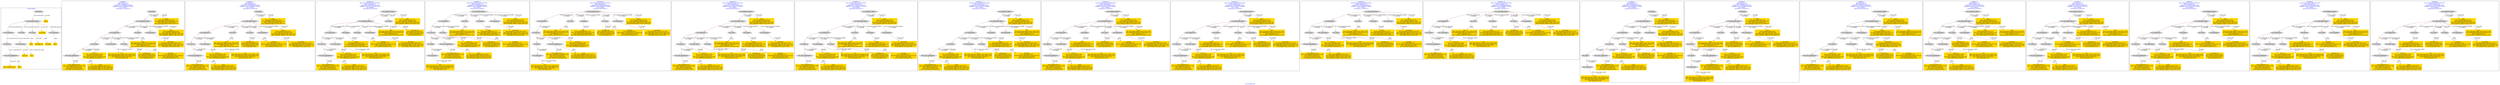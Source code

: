 digraph n0 {
fontcolor="blue"
remincross="true"
label="s16-s-hammer.xml"
subgraph cluster_0 {
label="1-correct model"
n2[style="filled",color="white",fillcolor="lightgray",label="E12_Production1"];
n3[style="filled",color="white",fillcolor="lightgray",label="E21_Person1"];
n4[style="filled",color="white",fillcolor="lightgray",label="E52_Time-Span1"];
n5[style="filled",color="white",fillcolor="lightgray",label="E82_Actor_Appellation1"];
n6[shape="plaintext",style="filled",fillcolor="gold",label="artist_uri"];
n7[style="filled",color="white",fillcolor="lightgray",label="E22_Man-Made_Object1"];
n8[style="filled",color="white",fillcolor="lightgray",label="E35_Title1"];
n9[style="filled",color="white",fillcolor="lightgray",label="E55_Type1"];
n10[shape="plaintext",style="filled",fillcolor="gold",label="description"];
n11[style="filled",color="white",fillcolor="lightgray",label="E78_Collection1"];
n12[shape="plaintext",style="filled",fillcolor="gold",label="title"];
n13[style="filled",color="white",fillcolor="lightgray",label="E38_Image1"];
n14[shape="plaintext",style="filled",fillcolor="gold",label="image"];
n15[shape="plaintext",style="filled",fillcolor="gold",label="year"];
n16[shape="plaintext",style="filled",fillcolor="gold",label="technique_uri"];
n17[shape="plaintext",style="filled",fillcolor="gold",label="technique"];
n18[shape="plaintext",style="filled",fillcolor="gold",label="name"];
n19[shape="plaintext",style="filled",fillcolor="gold",label="artist_appellation_uri"];
n20[shape="plaintext",style="filled",fillcolor="gold",label="artist"];
}
subgraph cluster_1 {
label="candidate 0\nlink coherence:1.0\nnode coherence:1.0\nconfidence:0.4158098242901443\nmapping score:0.5052699414300481\ncost:17.99914\n-precision:0.78-recall:0.78"
n22[style="filled",color="white",fillcolor="lightgray",label="E12_Production1"];
n23[style="filled",color="white",fillcolor="lightgray",label="E21_Person1"];
n24[style="filled",color="white",fillcolor="lightgray",label="E52_Time-Span2"];
n25[style="filled",color="white",fillcolor="lightgray",label="E55_Type1"];
n26[style="filled",color="white",fillcolor="lightgray",label="E82_Actor_Appellation1"];
n27[style="filled",color="white",fillcolor="lightgray",label="E22_Man-Made_Object1"];
n28[style="filled",color="white",fillcolor="lightgray",label="E35_Title1"];
n29[style="filled",color="white",fillcolor="lightgray",label="E8_Acquisition1"];
n30[style="filled",color="white",fillcolor="lightgray",label="E38_Image1"];
n31[shape="plaintext",style="filled",fillcolor="gold",label="artist_appellation_uri\n[E82_Actor_Appellation,classLink,0.783]\n[E21_Person,classLink,0.1]\n[E39_Actor,classLink,0.089]\n[E78_Collection,classLink,0.029]"];
n32[shape="plaintext",style="filled",fillcolor="gold",label="technique_uri\n[E55_Type,classLink,0.361]\n[E57_Material,classLink,0.326]\n[E74_Group,classLink,0.257]\n[E55_Type,label,0.055]"];
n33[shape="plaintext",style="filled",fillcolor="gold",label="artist_uri\n[E21_Person,classLink,0.348]\n[E39_Actor,classLink,0.305]\n[E82_Actor_Appellation,classLink,0.248]\n[E78_Collection,classLink,0.1]"];
n34[shape="plaintext",style="filled",fillcolor="gold",label="technique\n[E55_Type,label,0.397]\n[E29_Design_or_Procedure,P3_has_note,0.32]\n[E57_Material,label,0.168]\n[E57_Material,classLink,0.115]"];
n35[shape="plaintext",style="filled",fillcolor="gold",label="name\n[E78_Collection,label,0.352]\n[E78_Collection,classLink,0.264]\n[E22_Man-Made_Object,P3_has_note,0.205]\n[E33_Linguistic_Object,P3_has_note,0.18]"];
n36[shape="plaintext",style="filled",fillcolor="gold",label="description\n[E8_Acquisition,P3_has_note,0.319]\n[E22_Man-Made_Object,P3_has_note,0.271]\n[E73_Information_Object,P3_has_note,0.224]\n[E30_Right,P3_has_note,0.186]"];
n37[shape="plaintext",style="filled",fillcolor="gold",label="image\n[E38_Image,classLink,0.731]\n[E22_Man-Made_Object,classLink,0.118]\n[E78_Collection,classLink,0.081]\n[E22_Man-Made_Object,P3_has_note,0.07]"];
n38[shape="plaintext",style="filled",fillcolor="gold",label="title\n[E22_Man-Made_Object,P3_has_note,0.318]\n[E73_Information_Object,P3_has_note,0.277]\n[E35_Title,label,0.213]\n[E33_Linguistic_Object,P3_has_note,0.193]"];
n39[shape="plaintext",style="filled",fillcolor="gold",label="year\n[E52_Time-Span,P82_at_some_time_within,0.437]\n[E52_Time-Span,P82a_begin_of_the_begin,0.316]\n[E12_Production,P3_has_note,0.127]\n[E35_Title,label,0.119]"];
n40[shape="plaintext",style="filled",fillcolor="gold",label="artist\n[E82_Actor_Appellation,label,0.365]\n[E22_Man-Made_Object,P3_has_note,0.231]\n[E73_Information_Object,P3_has_note,0.223]\n[E33_Linguistic_Object,P3_has_note,0.181]"];
}
subgraph cluster_2 {
label="candidate 1\nlink coherence:1.0\nnode coherence:1.0\nconfidence:0.4158098242901443\nmapping score:0.5052699414300481\ncost:17.99919\n-precision:0.83-recall:0.83"
n42[style="filled",color="white",fillcolor="lightgray",label="E12_Production1"];
n43[style="filled",color="white",fillcolor="lightgray",label="E21_Person1"];
n44[style="filled",color="white",fillcolor="lightgray",label="E52_Time-Span2"];
n45[style="filled",color="white",fillcolor="lightgray",label="E82_Actor_Appellation1"];
n46[style="filled",color="white",fillcolor="lightgray",label="E22_Man-Made_Object1"];
n47[style="filled",color="white",fillcolor="lightgray",label="E35_Title1"];
n48[style="filled",color="white",fillcolor="lightgray",label="E55_Type2"];
n49[style="filled",color="white",fillcolor="lightgray",label="E8_Acquisition1"];
n50[style="filled",color="white",fillcolor="lightgray",label="E38_Image1"];
n51[shape="plaintext",style="filled",fillcolor="gold",label="technique_uri\n[E55_Type,classLink,0.361]\n[E57_Material,classLink,0.326]\n[E74_Group,classLink,0.257]\n[E55_Type,label,0.055]"];
n52[shape="plaintext",style="filled",fillcolor="gold",label="artist_appellation_uri\n[E82_Actor_Appellation,classLink,0.783]\n[E21_Person,classLink,0.1]\n[E39_Actor,classLink,0.089]\n[E78_Collection,classLink,0.029]"];
n53[shape="plaintext",style="filled",fillcolor="gold",label="artist_uri\n[E21_Person,classLink,0.348]\n[E39_Actor,classLink,0.305]\n[E82_Actor_Appellation,classLink,0.248]\n[E78_Collection,classLink,0.1]"];
n54[shape="plaintext",style="filled",fillcolor="gold",label="name\n[E78_Collection,label,0.352]\n[E78_Collection,classLink,0.264]\n[E22_Man-Made_Object,P3_has_note,0.205]\n[E33_Linguistic_Object,P3_has_note,0.18]"];
n55[shape="plaintext",style="filled",fillcolor="gold",label="description\n[E8_Acquisition,P3_has_note,0.319]\n[E22_Man-Made_Object,P3_has_note,0.271]\n[E73_Information_Object,P3_has_note,0.224]\n[E30_Right,P3_has_note,0.186]"];
n56[shape="plaintext",style="filled",fillcolor="gold",label="image\n[E38_Image,classLink,0.731]\n[E22_Man-Made_Object,classLink,0.118]\n[E78_Collection,classLink,0.081]\n[E22_Man-Made_Object,P3_has_note,0.07]"];
n57[shape="plaintext",style="filled",fillcolor="gold",label="title\n[E22_Man-Made_Object,P3_has_note,0.318]\n[E73_Information_Object,P3_has_note,0.277]\n[E35_Title,label,0.213]\n[E33_Linguistic_Object,P3_has_note,0.193]"];
n58[shape="plaintext",style="filled",fillcolor="gold",label="year\n[E52_Time-Span,P82_at_some_time_within,0.437]\n[E52_Time-Span,P82a_begin_of_the_begin,0.316]\n[E12_Production,P3_has_note,0.127]\n[E35_Title,label,0.119]"];
n59[shape="plaintext",style="filled",fillcolor="gold",label="artist\n[E82_Actor_Appellation,label,0.365]\n[E22_Man-Made_Object,P3_has_note,0.231]\n[E73_Information_Object,P3_has_note,0.223]\n[E33_Linguistic_Object,P3_has_note,0.181]"];
n60[shape="plaintext",style="filled",fillcolor="gold",label="technique\n[E55_Type,label,0.397]\n[E29_Design_or_Procedure,P3_has_note,0.32]\n[E57_Material,label,0.168]\n[E57_Material,classLink,0.115]"];
}
subgraph cluster_3 {
label="candidate 10\nlink coherence:0.9473684210526315\nnode coherence:1.0\nconfidence:0.4237834466171802\nmapping score:0.4912611488723934\ncost:18.99942\n-precision:0.58-recall:0.61"
n62[style="filled",color="white",fillcolor="lightgray",label="E12_Production1"];
n63[style="filled",color="white",fillcolor="lightgray",label="E21_Person1"];
n64[style="filled",color="white",fillcolor="lightgray",label="E52_Time-Span2"];
n65[style="filled",color="white",fillcolor="lightgray",label="E82_Actor_Appellation1"];
n66[style="filled",color="white",fillcolor="lightgray",label="E22_Man-Made_Object1"];
n67[style="filled",color="white",fillcolor="lightgray",label="E38_Image1"];
n68[style="filled",color="white",fillcolor="lightgray",label="E55_Type3"];
n69[style="filled",color="white",fillcolor="lightgray",label="E8_Acquisition1"];
n70[style="filled",color="white",fillcolor="lightgray",label="E33_Linguistic_Object2"];
n71[style="filled",color="white",fillcolor="lightgray",label="E55_Type4"];
n72[shape="plaintext",style="filled",fillcolor="gold",label="artist_appellation_uri\n[E82_Actor_Appellation,classLink,0.783]\n[E21_Person,classLink,0.1]\n[E39_Actor,classLink,0.089]\n[E78_Collection,classLink,0.029]"];
n73[shape="plaintext",style="filled",fillcolor="gold",label="technique\n[E55_Type,label,0.397]\n[E29_Design_or_Procedure,P3_has_note,0.32]\n[E57_Material,label,0.168]\n[E57_Material,classLink,0.115]"];
n74[shape="plaintext",style="filled",fillcolor="gold",label="artist_uri\n[E21_Person,classLink,0.348]\n[E39_Actor,classLink,0.305]\n[E82_Actor_Appellation,classLink,0.248]\n[E78_Collection,classLink,0.1]"];
n75[shape="plaintext",style="filled",fillcolor="gold",label="description\n[E8_Acquisition,P3_has_note,0.319]\n[E22_Man-Made_Object,P3_has_note,0.271]\n[E73_Information_Object,P3_has_note,0.224]\n[E30_Right,P3_has_note,0.186]"];
n76[shape="plaintext",style="filled",fillcolor="gold",label="title\n[E22_Man-Made_Object,P3_has_note,0.318]\n[E73_Information_Object,P3_has_note,0.277]\n[E35_Title,label,0.213]\n[E33_Linguistic_Object,P3_has_note,0.193]"];
n77[shape="plaintext",style="filled",fillcolor="gold",label="image\n[E38_Image,classLink,0.731]\n[E22_Man-Made_Object,classLink,0.118]\n[E78_Collection,classLink,0.081]\n[E22_Man-Made_Object,P3_has_note,0.07]"];
n78[shape="plaintext",style="filled",fillcolor="gold",label="year\n[E52_Time-Span,P82_at_some_time_within,0.437]\n[E52_Time-Span,P82a_begin_of_the_begin,0.316]\n[E12_Production,P3_has_note,0.127]\n[E35_Title,label,0.119]"];
n79[shape="plaintext",style="filled",fillcolor="gold",label="name\n[E78_Collection,label,0.352]\n[E78_Collection,classLink,0.264]\n[E22_Man-Made_Object,P3_has_note,0.205]\n[E33_Linguistic_Object,P3_has_note,0.18]"];
n80[shape="plaintext",style="filled",fillcolor="gold",label="artist\n[E82_Actor_Appellation,label,0.365]\n[E22_Man-Made_Object,P3_has_note,0.231]\n[E73_Information_Object,P3_has_note,0.223]\n[E33_Linguistic_Object,P3_has_note,0.181]"];
n81[shape="plaintext",style="filled",fillcolor="gold",label="technique_uri\n[E55_Type,classLink,0.361]\n[E57_Material,classLink,0.326]\n[E74_Group,classLink,0.257]\n[E55_Type,label,0.055]"];
}
subgraph cluster_4 {
label="candidate 11\nlink coherence:0.9473684210526315\nnode coherence:1.0\nconfidence:0.4158098242901443\nmapping score:0.5052699414300481\ncost:18.99917\n-precision:0.63-recall:0.67"
n83[style="filled",color="white",fillcolor="lightgray",label="E12_Production1"];
n84[style="filled",color="white",fillcolor="lightgray",label="E21_Person1"];
n85[style="filled",color="white",fillcolor="lightgray",label="E55_Type1"];
n86[style="filled",color="white",fillcolor="lightgray",label="E67_Birth1"];
n87[style="filled",color="white",fillcolor="lightgray",label="E82_Actor_Appellation1"];
n88[style="filled",color="white",fillcolor="lightgray",label="E22_Man-Made_Object1"];
n89[style="filled",color="white",fillcolor="lightgray",label="E35_Title1"];
n90[style="filled",color="white",fillcolor="lightgray",label="E38_Image1"];
n91[style="filled",color="white",fillcolor="lightgray",label="E8_Acquisition1"];
n92[style="filled",color="white",fillcolor="lightgray",label="E52_Time-Span1"];
n93[shape="plaintext",style="filled",fillcolor="gold",label="artist_appellation_uri\n[E82_Actor_Appellation,classLink,0.783]\n[E21_Person,classLink,0.1]\n[E39_Actor,classLink,0.089]\n[E78_Collection,classLink,0.029]"];
n94[shape="plaintext",style="filled",fillcolor="gold",label="technique_uri\n[E55_Type,classLink,0.361]\n[E57_Material,classLink,0.326]\n[E74_Group,classLink,0.257]\n[E55_Type,label,0.055]"];
n95[shape="plaintext",style="filled",fillcolor="gold",label="artist_uri\n[E21_Person,classLink,0.348]\n[E39_Actor,classLink,0.305]\n[E82_Actor_Appellation,classLink,0.248]\n[E78_Collection,classLink,0.1]"];
n96[shape="plaintext",style="filled",fillcolor="gold",label="year\n[E52_Time-Span,P82_at_some_time_within,0.437]\n[E52_Time-Span,P82a_begin_of_the_begin,0.316]\n[E12_Production,P3_has_note,0.127]\n[E35_Title,label,0.119]"];
n97[shape="plaintext",style="filled",fillcolor="gold",label="technique\n[E55_Type,label,0.397]\n[E29_Design_or_Procedure,P3_has_note,0.32]\n[E57_Material,label,0.168]\n[E57_Material,classLink,0.115]"];
n98[shape="plaintext",style="filled",fillcolor="gold",label="name\n[E78_Collection,label,0.352]\n[E78_Collection,classLink,0.264]\n[E22_Man-Made_Object,P3_has_note,0.205]\n[E33_Linguistic_Object,P3_has_note,0.18]"];
n99[shape="plaintext",style="filled",fillcolor="gold",label="description\n[E8_Acquisition,P3_has_note,0.319]\n[E22_Man-Made_Object,P3_has_note,0.271]\n[E73_Information_Object,P3_has_note,0.224]\n[E30_Right,P3_has_note,0.186]"];
n100[shape="plaintext",style="filled",fillcolor="gold",label="image\n[E38_Image,classLink,0.731]\n[E22_Man-Made_Object,classLink,0.118]\n[E78_Collection,classLink,0.081]\n[E22_Man-Made_Object,P3_has_note,0.07]"];
n101[shape="plaintext",style="filled",fillcolor="gold",label="title\n[E22_Man-Made_Object,P3_has_note,0.318]\n[E73_Information_Object,P3_has_note,0.277]\n[E35_Title,label,0.213]\n[E33_Linguistic_Object,P3_has_note,0.193]"];
n102[shape="plaintext",style="filled",fillcolor="gold",label="artist\n[E82_Actor_Appellation,label,0.365]\n[E22_Man-Made_Object,P3_has_note,0.231]\n[E73_Information_Object,P3_has_note,0.223]\n[E33_Linguistic_Object,P3_has_note,0.181]"];
}
subgraph cluster_5 {
label="candidate 12\nlink coherence:0.9473684210526315\nnode coherence:1.0\nconfidence:0.4158098242901443\nmapping score:0.5052699414300481\ncost:18.99922\n-precision:0.68-recall:0.72"
n104[style="filled",color="white",fillcolor="lightgray",label="E12_Production1"];
n105[style="filled",color="white",fillcolor="lightgray",label="E21_Person1"];
n106[style="filled",color="white",fillcolor="lightgray",label="E67_Birth1"];
n107[style="filled",color="white",fillcolor="lightgray",label="E82_Actor_Appellation1"];
n108[style="filled",color="white",fillcolor="lightgray",label="E22_Man-Made_Object1"];
n109[style="filled",color="white",fillcolor="lightgray",label="E35_Title1"];
n110[style="filled",color="white",fillcolor="lightgray",label="E38_Image1"];
n111[style="filled",color="white",fillcolor="lightgray",label="E55_Type2"];
n112[style="filled",color="white",fillcolor="lightgray",label="E8_Acquisition1"];
n113[style="filled",color="white",fillcolor="lightgray",label="E52_Time-Span1"];
n114[shape="plaintext",style="filled",fillcolor="gold",label="technique_uri\n[E55_Type,classLink,0.361]\n[E57_Material,classLink,0.326]\n[E74_Group,classLink,0.257]\n[E55_Type,label,0.055]"];
n115[shape="plaintext",style="filled",fillcolor="gold",label="artist_appellation_uri\n[E82_Actor_Appellation,classLink,0.783]\n[E21_Person,classLink,0.1]\n[E39_Actor,classLink,0.089]\n[E78_Collection,classLink,0.029]"];
n116[shape="plaintext",style="filled",fillcolor="gold",label="artist_uri\n[E21_Person,classLink,0.348]\n[E39_Actor,classLink,0.305]\n[E82_Actor_Appellation,classLink,0.248]\n[E78_Collection,classLink,0.1]"];
n117[shape="plaintext",style="filled",fillcolor="gold",label="year\n[E52_Time-Span,P82_at_some_time_within,0.437]\n[E52_Time-Span,P82a_begin_of_the_begin,0.316]\n[E12_Production,P3_has_note,0.127]\n[E35_Title,label,0.119]"];
n118[shape="plaintext",style="filled",fillcolor="gold",label="name\n[E78_Collection,label,0.352]\n[E78_Collection,classLink,0.264]\n[E22_Man-Made_Object,P3_has_note,0.205]\n[E33_Linguistic_Object,P3_has_note,0.18]"];
n119[shape="plaintext",style="filled",fillcolor="gold",label="description\n[E8_Acquisition,P3_has_note,0.319]\n[E22_Man-Made_Object,P3_has_note,0.271]\n[E73_Information_Object,P3_has_note,0.224]\n[E30_Right,P3_has_note,0.186]"];
n120[shape="plaintext",style="filled",fillcolor="gold",label="image\n[E38_Image,classLink,0.731]\n[E22_Man-Made_Object,classLink,0.118]\n[E78_Collection,classLink,0.081]\n[E22_Man-Made_Object,P3_has_note,0.07]"];
n121[shape="plaintext",style="filled",fillcolor="gold",label="title\n[E22_Man-Made_Object,P3_has_note,0.318]\n[E73_Information_Object,P3_has_note,0.277]\n[E35_Title,label,0.213]\n[E33_Linguistic_Object,P3_has_note,0.193]"];
n122[shape="plaintext",style="filled",fillcolor="gold",label="artist\n[E82_Actor_Appellation,label,0.365]\n[E22_Man-Made_Object,P3_has_note,0.231]\n[E73_Information_Object,P3_has_note,0.223]\n[E33_Linguistic_Object,P3_has_note,0.181]"];
n123[shape="plaintext",style="filled",fillcolor="gold",label="technique\n[E55_Type,label,0.397]\n[E29_Design_or_Procedure,P3_has_note,0.32]\n[E57_Material,label,0.168]\n[E57_Material,classLink,0.115]"];
}
subgraph cluster_6 {
label="candidate 13\nlink coherence:0.9473684210526315\nnode coherence:1.0\nconfidence:0.4133061195814716\nmapping score:0.5044353731938239\ncost:18.99921\n-precision:0.68-recall:0.72"
n125[style="filled",color="white",fillcolor="lightgray",label="E12_Production1"];
n126[style="filled",color="white",fillcolor="lightgray",label="E21_Person1"];
n127[style="filled",color="white",fillcolor="lightgray",label="E52_Time-Span2"];
n128[style="filled",color="white",fillcolor="lightgray",label="E55_Type1"];
n129[style="filled",color="white",fillcolor="lightgray",label="E82_Actor_Appellation1"];
n130[style="filled",color="white",fillcolor="lightgray",label="E22_Man-Made_Object1"];
n131[style="filled",color="white",fillcolor="lightgray",label="E35_Title1"];
n132[style="filled",color="white",fillcolor="lightgray",label="E38_Image1"];
n133[style="filled",color="white",fillcolor="lightgray",label="E8_Acquisition1"];
n134[style="filled",color="white",fillcolor="lightgray",label="E33_Linguistic_Object2"];
n135[shape="plaintext",style="filled",fillcolor="gold",label="artist_appellation_uri\n[E82_Actor_Appellation,classLink,0.783]\n[E21_Person,classLink,0.1]\n[E39_Actor,classLink,0.089]\n[E78_Collection,classLink,0.029]"];
n136[shape="plaintext",style="filled",fillcolor="gold",label="technique_uri\n[E55_Type,classLink,0.361]\n[E57_Material,classLink,0.326]\n[E74_Group,classLink,0.257]\n[E55_Type,label,0.055]"];
n137[shape="plaintext",style="filled",fillcolor="gold",label="artist_uri\n[E21_Person,classLink,0.348]\n[E39_Actor,classLink,0.305]\n[E82_Actor_Appellation,classLink,0.248]\n[E78_Collection,classLink,0.1]"];
n138[shape="plaintext",style="filled",fillcolor="gold",label="technique\n[E55_Type,label,0.397]\n[E29_Design_or_Procedure,P3_has_note,0.32]\n[E57_Material,label,0.168]\n[E57_Material,classLink,0.115]"];
n139[shape="plaintext",style="filled",fillcolor="gold",label="description\n[E8_Acquisition,P3_has_note,0.319]\n[E22_Man-Made_Object,P3_has_note,0.271]\n[E73_Information_Object,P3_has_note,0.224]\n[E30_Right,P3_has_note,0.186]"];
n140[shape="plaintext",style="filled",fillcolor="gold",label="image\n[E38_Image,classLink,0.731]\n[E22_Man-Made_Object,classLink,0.118]\n[E78_Collection,classLink,0.081]\n[E22_Man-Made_Object,P3_has_note,0.07]"];
n141[shape="plaintext",style="filled",fillcolor="gold",label="title\n[E22_Man-Made_Object,P3_has_note,0.318]\n[E73_Information_Object,P3_has_note,0.277]\n[E35_Title,label,0.213]\n[E33_Linguistic_Object,P3_has_note,0.193]"];
n142[shape="plaintext",style="filled",fillcolor="gold",label="year\n[E52_Time-Span,P82_at_some_time_within,0.437]\n[E52_Time-Span,P82a_begin_of_the_begin,0.316]\n[E12_Production,P3_has_note,0.127]\n[E35_Title,label,0.119]"];
n143[shape="plaintext",style="filled",fillcolor="gold",label="name\n[E78_Collection,label,0.352]\n[E78_Collection,classLink,0.264]\n[E22_Man-Made_Object,P3_has_note,0.205]\n[E33_Linguistic_Object,P3_has_note,0.18]"];
n144[shape="plaintext",style="filled",fillcolor="gold",label="artist\n[E82_Actor_Appellation,label,0.365]\n[E22_Man-Made_Object,P3_has_note,0.231]\n[E73_Information_Object,P3_has_note,0.223]\n[E33_Linguistic_Object,P3_has_note,0.181]"];
}
subgraph cluster_7 {
label="candidate 14\nlink coherence:0.9473684210526315\nnode coherence:1.0\nconfidence:0.4133061195814716\nmapping score:0.5044353731938239\ncost:18.99922\n-precision:0.68-recall:0.72"
n146[style="filled",color="white",fillcolor="lightgray",label="E12_Production1"];
n147[style="filled",color="white",fillcolor="lightgray",label="E21_Person1"];
n148[style="filled",color="white",fillcolor="lightgray",label="E52_Time-Span2"];
n149[style="filled",color="white",fillcolor="lightgray",label="E55_Type1"];
n150[style="filled",color="white",fillcolor="lightgray",label="E82_Actor_Appellation1"];
n151[style="filled",color="white",fillcolor="lightgray",label="E22_Man-Made_Object1"];
n152[style="filled",color="white",fillcolor="lightgray",label="E35_Title1"];
n153[style="filled",color="white",fillcolor="lightgray",label="E38_Image1"];
n154[style="filled",color="white",fillcolor="lightgray",label="E8_Acquisition1"];
n155[style="filled",color="white",fillcolor="lightgray",label="E33_Linguistic_Object1"];
n156[shape="plaintext",style="filled",fillcolor="gold",label="artist_appellation_uri\n[E82_Actor_Appellation,classLink,0.783]\n[E21_Person,classLink,0.1]\n[E39_Actor,classLink,0.089]\n[E78_Collection,classLink,0.029]"];
n157[shape="plaintext",style="filled",fillcolor="gold",label="technique_uri\n[E55_Type,classLink,0.361]\n[E57_Material,classLink,0.326]\n[E74_Group,classLink,0.257]\n[E55_Type,label,0.055]"];
n158[shape="plaintext",style="filled",fillcolor="gold",label="name\n[E78_Collection,label,0.352]\n[E78_Collection,classLink,0.264]\n[E22_Man-Made_Object,P3_has_note,0.205]\n[E33_Linguistic_Object,P3_has_note,0.18]"];
n159[shape="plaintext",style="filled",fillcolor="gold",label="artist_uri\n[E21_Person,classLink,0.348]\n[E39_Actor,classLink,0.305]\n[E82_Actor_Appellation,classLink,0.248]\n[E78_Collection,classLink,0.1]"];
n160[shape="plaintext",style="filled",fillcolor="gold",label="technique\n[E55_Type,label,0.397]\n[E29_Design_or_Procedure,P3_has_note,0.32]\n[E57_Material,label,0.168]\n[E57_Material,classLink,0.115]"];
n161[shape="plaintext",style="filled",fillcolor="gold",label="description\n[E8_Acquisition,P3_has_note,0.319]\n[E22_Man-Made_Object,P3_has_note,0.271]\n[E73_Information_Object,P3_has_note,0.224]\n[E30_Right,P3_has_note,0.186]"];
n162[shape="plaintext",style="filled",fillcolor="gold",label="image\n[E38_Image,classLink,0.731]\n[E22_Man-Made_Object,classLink,0.118]\n[E78_Collection,classLink,0.081]\n[E22_Man-Made_Object,P3_has_note,0.07]"];
n163[shape="plaintext",style="filled",fillcolor="gold",label="title\n[E22_Man-Made_Object,P3_has_note,0.318]\n[E73_Information_Object,P3_has_note,0.277]\n[E35_Title,label,0.213]\n[E33_Linguistic_Object,P3_has_note,0.193]"];
n164[shape="plaintext",style="filled",fillcolor="gold",label="year\n[E52_Time-Span,P82_at_some_time_within,0.437]\n[E52_Time-Span,P82a_begin_of_the_begin,0.316]\n[E12_Production,P3_has_note,0.127]\n[E35_Title,label,0.119]"];
n165[shape="plaintext",style="filled",fillcolor="gold",label="artist\n[E82_Actor_Appellation,label,0.365]\n[E22_Man-Made_Object,P3_has_note,0.231]\n[E73_Information_Object,P3_has_note,0.223]\n[E33_Linguistic_Object,P3_has_note,0.181]"];
}
subgraph cluster_8 {
label="candidate 15\nlink coherence:0.9444444444444444\nnode coherence:1.0\nconfidence:0.4237834466171802\nmapping score:0.5079278155390601\ncost:17.99933\n-precision:0.61-recall:0.61"
n167[style="filled",color="white",fillcolor="lightgray",label="E12_Production1"];
n168[style="filled",color="white",fillcolor="lightgray",label="E21_Person1"];
n169[style="filled",color="white",fillcolor="lightgray",label="E52_Time-Span2"];
n170[style="filled",color="white",fillcolor="lightgray",label="E55_Type1"];
n171[style="filled",color="white",fillcolor="lightgray",label="E82_Actor_Appellation1"];
n172[style="filled",color="white",fillcolor="lightgray",label="E22_Man-Made_Object1"];
n173[style="filled",color="white",fillcolor="lightgray",label="E38_Image1"];
n174[style="filled",color="white",fillcolor="lightgray",label="E8_Acquisition1"];
n175[style="filled",color="white",fillcolor="lightgray",label="E33_Linguistic_Object2"];
n176[shape="plaintext",style="filled",fillcolor="gold",label="artist_appellation_uri\n[E82_Actor_Appellation,classLink,0.783]\n[E21_Person,classLink,0.1]\n[E39_Actor,classLink,0.089]\n[E78_Collection,classLink,0.029]"];
n177[shape="plaintext",style="filled",fillcolor="gold",label="technique_uri\n[E55_Type,classLink,0.361]\n[E57_Material,classLink,0.326]\n[E74_Group,classLink,0.257]\n[E55_Type,label,0.055]"];
n178[shape="plaintext",style="filled",fillcolor="gold",label="artist_uri\n[E21_Person,classLink,0.348]\n[E39_Actor,classLink,0.305]\n[E82_Actor_Appellation,classLink,0.248]\n[E78_Collection,classLink,0.1]"];
n179[shape="plaintext",style="filled",fillcolor="gold",label="technique\n[E55_Type,label,0.397]\n[E29_Design_or_Procedure,P3_has_note,0.32]\n[E57_Material,label,0.168]\n[E57_Material,classLink,0.115]"];
n180[shape="plaintext",style="filled",fillcolor="gold",label="description\n[E8_Acquisition,P3_has_note,0.319]\n[E22_Man-Made_Object,P3_has_note,0.271]\n[E73_Information_Object,P3_has_note,0.224]\n[E30_Right,P3_has_note,0.186]"];
n181[shape="plaintext",style="filled",fillcolor="gold",label="title\n[E22_Man-Made_Object,P3_has_note,0.318]\n[E73_Information_Object,P3_has_note,0.277]\n[E35_Title,label,0.213]\n[E33_Linguistic_Object,P3_has_note,0.193]"];
n182[shape="plaintext",style="filled",fillcolor="gold",label="image\n[E38_Image,classLink,0.731]\n[E22_Man-Made_Object,classLink,0.118]\n[E78_Collection,classLink,0.081]\n[E22_Man-Made_Object,P3_has_note,0.07]"];
n183[shape="plaintext",style="filled",fillcolor="gold",label="year\n[E52_Time-Span,P82_at_some_time_within,0.437]\n[E52_Time-Span,P82a_begin_of_the_begin,0.316]\n[E12_Production,P3_has_note,0.127]\n[E35_Title,label,0.119]"];
n184[shape="plaintext",style="filled",fillcolor="gold",label="name\n[E78_Collection,label,0.352]\n[E78_Collection,classLink,0.264]\n[E22_Man-Made_Object,P3_has_note,0.205]\n[E33_Linguistic_Object,P3_has_note,0.18]"];
n185[shape="plaintext",style="filled",fillcolor="gold",label="artist\n[E82_Actor_Appellation,label,0.365]\n[E22_Man-Made_Object,P3_has_note,0.231]\n[E73_Information_Object,P3_has_note,0.223]\n[E33_Linguistic_Object,P3_has_note,0.181]"];
}
subgraph cluster_9 {
label="candidate 16\nlink coherence:0.9444444444444444\nnode coherence:1.0\nconfidence:0.4237834466171802\nmapping score:0.5079278155390601\ncost:17.99938\n-precision:0.67-recall:0.67"
n187[style="filled",color="white",fillcolor="lightgray",label="E12_Production1"];
n188[style="filled",color="white",fillcolor="lightgray",label="E21_Person1"];
n189[style="filled",color="white",fillcolor="lightgray",label="E52_Time-Span2"];
n190[style="filled",color="white",fillcolor="lightgray",label="E82_Actor_Appellation1"];
n191[style="filled",color="white",fillcolor="lightgray",label="E22_Man-Made_Object1"];
n192[style="filled",color="white",fillcolor="lightgray",label="E38_Image1"];
n193[style="filled",color="white",fillcolor="lightgray",label="E55_Type2"];
n194[style="filled",color="white",fillcolor="lightgray",label="E8_Acquisition1"];
n195[style="filled",color="white",fillcolor="lightgray",label="E33_Linguistic_Object2"];
n196[shape="plaintext",style="filled",fillcolor="gold",label="technique_uri\n[E55_Type,classLink,0.361]\n[E57_Material,classLink,0.326]\n[E74_Group,classLink,0.257]\n[E55_Type,label,0.055]"];
n197[shape="plaintext",style="filled",fillcolor="gold",label="artist_appellation_uri\n[E82_Actor_Appellation,classLink,0.783]\n[E21_Person,classLink,0.1]\n[E39_Actor,classLink,0.089]\n[E78_Collection,classLink,0.029]"];
n198[shape="plaintext",style="filled",fillcolor="gold",label="artist_uri\n[E21_Person,classLink,0.348]\n[E39_Actor,classLink,0.305]\n[E82_Actor_Appellation,classLink,0.248]\n[E78_Collection,classLink,0.1]"];
n199[shape="plaintext",style="filled",fillcolor="gold",label="description\n[E8_Acquisition,P3_has_note,0.319]\n[E22_Man-Made_Object,P3_has_note,0.271]\n[E73_Information_Object,P3_has_note,0.224]\n[E30_Right,P3_has_note,0.186]"];
n200[shape="plaintext",style="filled",fillcolor="gold",label="title\n[E22_Man-Made_Object,P3_has_note,0.318]\n[E73_Information_Object,P3_has_note,0.277]\n[E35_Title,label,0.213]\n[E33_Linguistic_Object,P3_has_note,0.193]"];
n201[shape="plaintext",style="filled",fillcolor="gold",label="image\n[E38_Image,classLink,0.731]\n[E22_Man-Made_Object,classLink,0.118]\n[E78_Collection,classLink,0.081]\n[E22_Man-Made_Object,P3_has_note,0.07]"];
n202[shape="plaintext",style="filled",fillcolor="gold",label="year\n[E52_Time-Span,P82_at_some_time_within,0.437]\n[E52_Time-Span,P82a_begin_of_the_begin,0.316]\n[E12_Production,P3_has_note,0.127]\n[E35_Title,label,0.119]"];
n203[shape="plaintext",style="filled",fillcolor="gold",label="name\n[E78_Collection,label,0.352]\n[E78_Collection,classLink,0.264]\n[E22_Man-Made_Object,P3_has_note,0.205]\n[E33_Linguistic_Object,P3_has_note,0.18]"];
n204[shape="plaintext",style="filled",fillcolor="gold",label="artist\n[E82_Actor_Appellation,label,0.365]\n[E22_Man-Made_Object,P3_has_note,0.231]\n[E73_Information_Object,P3_has_note,0.223]\n[E33_Linguistic_Object,P3_has_note,0.181]"];
n205[shape="plaintext",style="filled",fillcolor="gold",label="technique\n[E55_Type,label,0.397]\n[E29_Design_or_Procedure,P3_has_note,0.32]\n[E57_Material,label,0.168]\n[E57_Material,classLink,0.115]"];
}
subgraph cluster_10 {
label="candidate 17\nlink coherence:0.9444444444444444\nnode coherence:1.0\nconfidence:0.4237834466171802\nmapping score:0.5079278155390601\ncost:17.99942\n-precision:0.67-recall:0.67"
n207[style="filled",color="white",fillcolor="lightgray",label="E12_Production1"];
n208[style="filled",color="white",fillcolor="lightgray",label="E21_Person1"];
n209[style="filled",color="white",fillcolor="lightgray",label="E52_Time-Span2"];
n210[style="filled",color="white",fillcolor="lightgray",label="E82_Actor_Appellation1"];
n211[style="filled",color="white",fillcolor="lightgray",label="E22_Man-Made_Object1"];
n212[style="filled",color="white",fillcolor="lightgray",label="E38_Image1"];
n213[style="filled",color="white",fillcolor="lightgray",label="E55_Type3"];
n214[style="filled",color="white",fillcolor="lightgray",label="E8_Acquisition1"];
n215[style="filled",color="white",fillcolor="lightgray",label="E33_Linguistic_Object2"];
n216[shape="plaintext",style="filled",fillcolor="gold",label="artist_appellation_uri\n[E82_Actor_Appellation,classLink,0.783]\n[E21_Person,classLink,0.1]\n[E39_Actor,classLink,0.089]\n[E78_Collection,classLink,0.029]"];
n217[shape="plaintext",style="filled",fillcolor="gold",label="technique\n[E55_Type,label,0.397]\n[E29_Design_or_Procedure,P3_has_note,0.32]\n[E57_Material,label,0.168]\n[E57_Material,classLink,0.115]"];
n218[shape="plaintext",style="filled",fillcolor="gold",label="artist_uri\n[E21_Person,classLink,0.348]\n[E39_Actor,classLink,0.305]\n[E82_Actor_Appellation,classLink,0.248]\n[E78_Collection,classLink,0.1]"];
n219[shape="plaintext",style="filled",fillcolor="gold",label="technique_uri\n[E55_Type,classLink,0.361]\n[E57_Material,classLink,0.326]\n[E74_Group,classLink,0.257]\n[E55_Type,label,0.055]"];
n220[shape="plaintext",style="filled",fillcolor="gold",label="description\n[E8_Acquisition,P3_has_note,0.319]\n[E22_Man-Made_Object,P3_has_note,0.271]\n[E73_Information_Object,P3_has_note,0.224]\n[E30_Right,P3_has_note,0.186]"];
n221[shape="plaintext",style="filled",fillcolor="gold",label="title\n[E22_Man-Made_Object,P3_has_note,0.318]\n[E73_Information_Object,P3_has_note,0.277]\n[E35_Title,label,0.213]\n[E33_Linguistic_Object,P3_has_note,0.193]"];
n222[shape="plaintext",style="filled",fillcolor="gold",label="image\n[E38_Image,classLink,0.731]\n[E22_Man-Made_Object,classLink,0.118]\n[E78_Collection,classLink,0.081]\n[E22_Man-Made_Object,P3_has_note,0.07]"];
n223[shape="plaintext",style="filled",fillcolor="gold",label="year\n[E52_Time-Span,P82_at_some_time_within,0.437]\n[E52_Time-Span,P82a_begin_of_the_begin,0.316]\n[E12_Production,P3_has_note,0.127]\n[E35_Title,label,0.119]"];
n224[shape="plaintext",style="filled",fillcolor="gold",label="name\n[E78_Collection,label,0.352]\n[E78_Collection,classLink,0.264]\n[E22_Man-Made_Object,P3_has_note,0.205]\n[E33_Linguistic_Object,P3_has_note,0.18]"];
n225[shape="plaintext",style="filled",fillcolor="gold",label="artist\n[E82_Actor_Appellation,label,0.365]\n[E22_Man-Made_Object,P3_has_note,0.231]\n[E73_Information_Object,P3_has_note,0.223]\n[E33_Linguistic_Object,P3_has_note,0.181]"];
}
subgraph cluster_11 {
label="candidate 18\nlink coherence:0.9444444444444444\nnode coherence:1.0\nconfidence:0.4158098242901443\nmapping score:0.5052699414300481\ncost:17.99923\n-precision:0.72-recall:0.72"
n227[style="filled",color="white",fillcolor="lightgray",label="E12_Production1"];
n228[style="filled",color="white",fillcolor="lightgray",label="E21_Person1"];
n229[style="filled",color="white",fillcolor="lightgray",label="E52_Time-Span2"];
n230[style="filled",color="white",fillcolor="lightgray",label="E55_Type1"];
n231[style="filled",color="white",fillcolor="lightgray",label="E82_Actor_Appellation1"];
n232[style="filled",color="white",fillcolor="lightgray",label="E22_Man-Made_Object1"];
n233[style="filled",color="white",fillcolor="lightgray",label="E35_Title1"];
n234[style="filled",color="white",fillcolor="lightgray",label="E38_Image1"];
n235[style="filled",color="white",fillcolor="lightgray",label="E8_Acquisition1"];
n236[shape="plaintext",style="filled",fillcolor="gold",label="artist_appellation_uri\n[E82_Actor_Appellation,classLink,0.783]\n[E21_Person,classLink,0.1]\n[E39_Actor,classLink,0.089]\n[E78_Collection,classLink,0.029]"];
n237[shape="plaintext",style="filled",fillcolor="gold",label="technique_uri\n[E55_Type,classLink,0.361]\n[E57_Material,classLink,0.326]\n[E74_Group,classLink,0.257]\n[E55_Type,label,0.055]"];
n238[shape="plaintext",style="filled",fillcolor="gold",label="artist_uri\n[E21_Person,classLink,0.348]\n[E39_Actor,classLink,0.305]\n[E82_Actor_Appellation,classLink,0.248]\n[E78_Collection,classLink,0.1]"];
n239[shape="plaintext",style="filled",fillcolor="gold",label="technique\n[E55_Type,label,0.397]\n[E29_Design_or_Procedure,P3_has_note,0.32]\n[E57_Material,label,0.168]\n[E57_Material,classLink,0.115]"];
n240[shape="plaintext",style="filled",fillcolor="gold",label="name\n[E78_Collection,label,0.352]\n[E78_Collection,classLink,0.264]\n[E22_Man-Made_Object,P3_has_note,0.205]\n[E33_Linguistic_Object,P3_has_note,0.18]"];
n241[shape="plaintext",style="filled",fillcolor="gold",label="description\n[E8_Acquisition,P3_has_note,0.319]\n[E22_Man-Made_Object,P3_has_note,0.271]\n[E73_Information_Object,P3_has_note,0.224]\n[E30_Right,P3_has_note,0.186]"];
n242[shape="plaintext",style="filled",fillcolor="gold",label="image\n[E38_Image,classLink,0.731]\n[E22_Man-Made_Object,classLink,0.118]\n[E78_Collection,classLink,0.081]\n[E22_Man-Made_Object,P3_has_note,0.07]"];
n243[shape="plaintext",style="filled",fillcolor="gold",label="title\n[E22_Man-Made_Object,P3_has_note,0.318]\n[E73_Information_Object,P3_has_note,0.277]\n[E35_Title,label,0.213]\n[E33_Linguistic_Object,P3_has_note,0.193]"];
n244[shape="plaintext",style="filled",fillcolor="gold",label="year\n[E52_Time-Span,P82_at_some_time_within,0.437]\n[E52_Time-Span,P82a_begin_of_the_begin,0.316]\n[E12_Production,P3_has_note,0.127]\n[E35_Title,label,0.119]"];
n245[shape="plaintext",style="filled",fillcolor="gold",label="artist\n[E82_Actor_Appellation,label,0.365]\n[E22_Man-Made_Object,P3_has_note,0.231]\n[E73_Information_Object,P3_has_note,0.223]\n[E33_Linguistic_Object,P3_has_note,0.181]"];
}
subgraph cluster_12 {
label="candidate 19\nlink coherence:0.9444444444444444\nnode coherence:1.0\nconfidence:0.4158098242901443\nmapping score:0.5052699414300481\ncost:17.99928\n-precision:0.78-recall:0.78"
n247[style="filled",color="white",fillcolor="lightgray",label="E12_Production1"];
n248[style="filled",color="white",fillcolor="lightgray",label="E21_Person1"];
n249[style="filled",color="white",fillcolor="lightgray",label="E52_Time-Span2"];
n250[style="filled",color="white",fillcolor="lightgray",label="E82_Actor_Appellation1"];
n251[style="filled",color="white",fillcolor="lightgray",label="E22_Man-Made_Object1"];
n252[style="filled",color="white",fillcolor="lightgray",label="E35_Title1"];
n253[style="filled",color="white",fillcolor="lightgray",label="E38_Image1"];
n254[style="filled",color="white",fillcolor="lightgray",label="E55_Type2"];
n255[style="filled",color="white",fillcolor="lightgray",label="E8_Acquisition1"];
n256[shape="plaintext",style="filled",fillcolor="gold",label="technique_uri\n[E55_Type,classLink,0.361]\n[E57_Material,classLink,0.326]\n[E74_Group,classLink,0.257]\n[E55_Type,label,0.055]"];
n257[shape="plaintext",style="filled",fillcolor="gold",label="artist_appellation_uri\n[E82_Actor_Appellation,classLink,0.783]\n[E21_Person,classLink,0.1]\n[E39_Actor,classLink,0.089]\n[E78_Collection,classLink,0.029]"];
n258[shape="plaintext",style="filled",fillcolor="gold",label="artist_uri\n[E21_Person,classLink,0.348]\n[E39_Actor,classLink,0.305]\n[E82_Actor_Appellation,classLink,0.248]\n[E78_Collection,classLink,0.1]"];
n259[shape="plaintext",style="filled",fillcolor="gold",label="name\n[E78_Collection,label,0.352]\n[E78_Collection,classLink,0.264]\n[E22_Man-Made_Object,P3_has_note,0.205]\n[E33_Linguistic_Object,P3_has_note,0.18]"];
n260[shape="plaintext",style="filled",fillcolor="gold",label="description\n[E8_Acquisition,P3_has_note,0.319]\n[E22_Man-Made_Object,P3_has_note,0.271]\n[E73_Information_Object,P3_has_note,0.224]\n[E30_Right,P3_has_note,0.186]"];
n261[shape="plaintext",style="filled",fillcolor="gold",label="image\n[E38_Image,classLink,0.731]\n[E22_Man-Made_Object,classLink,0.118]\n[E78_Collection,classLink,0.081]\n[E22_Man-Made_Object,P3_has_note,0.07]"];
n262[shape="plaintext",style="filled",fillcolor="gold",label="title\n[E22_Man-Made_Object,P3_has_note,0.318]\n[E73_Information_Object,P3_has_note,0.277]\n[E35_Title,label,0.213]\n[E33_Linguistic_Object,P3_has_note,0.193]"];
n263[shape="plaintext",style="filled",fillcolor="gold",label="year\n[E52_Time-Span,P82_at_some_time_within,0.437]\n[E52_Time-Span,P82a_begin_of_the_begin,0.316]\n[E12_Production,P3_has_note,0.127]\n[E35_Title,label,0.119]"];
n264[shape="plaintext",style="filled",fillcolor="gold",label="artist\n[E82_Actor_Appellation,label,0.365]\n[E22_Man-Made_Object,P3_has_note,0.231]\n[E73_Information_Object,P3_has_note,0.223]\n[E33_Linguistic_Object,P3_has_note,0.181]"];
n265[shape="plaintext",style="filled",fillcolor="gold",label="technique\n[E55_Type,label,0.397]\n[E29_Design_or_Procedure,P3_has_note,0.32]\n[E57_Material,label,0.168]\n[E57_Material,classLink,0.115]"];
}
subgraph cluster_13 {
label="candidate 2\nlink coherence:1.0\nnode coherence:1.0\nconfidence:0.4158098242901443\nmapping score:0.5052699414300481\ncost:18.99908\n-precision:0.68-recall:0.72"
n267[style="filled",color="white",fillcolor="lightgray",label="E12_Production1"];
n268[style="filled",color="white",fillcolor="lightgray",label="E21_Person1"];
n269[style="filled",color="white",fillcolor="lightgray",label="E55_Type1"];
n270[style="filled",color="white",fillcolor="lightgray",label="E67_Birth1"];
n271[style="filled",color="white",fillcolor="lightgray",label="E82_Actor_Appellation1"];
n272[style="filled",color="white",fillcolor="lightgray",label="E22_Man-Made_Object1"];
n273[style="filled",color="white",fillcolor="lightgray",label="E35_Title1"];
n274[style="filled",color="white",fillcolor="lightgray",label="E8_Acquisition1"];
n275[style="filled",color="white",fillcolor="lightgray",label="E38_Image1"];
n276[style="filled",color="white",fillcolor="lightgray",label="E52_Time-Span1"];
n277[shape="plaintext",style="filled",fillcolor="gold",label="artist_appellation_uri\n[E82_Actor_Appellation,classLink,0.783]\n[E21_Person,classLink,0.1]\n[E39_Actor,classLink,0.089]\n[E78_Collection,classLink,0.029]"];
n278[shape="plaintext",style="filled",fillcolor="gold",label="technique_uri\n[E55_Type,classLink,0.361]\n[E57_Material,classLink,0.326]\n[E74_Group,classLink,0.257]\n[E55_Type,label,0.055]"];
n279[shape="plaintext",style="filled",fillcolor="gold",label="artist_uri\n[E21_Person,classLink,0.348]\n[E39_Actor,classLink,0.305]\n[E82_Actor_Appellation,classLink,0.248]\n[E78_Collection,classLink,0.1]"];
n280[shape="plaintext",style="filled",fillcolor="gold",label="year\n[E52_Time-Span,P82_at_some_time_within,0.437]\n[E52_Time-Span,P82a_begin_of_the_begin,0.316]\n[E12_Production,P3_has_note,0.127]\n[E35_Title,label,0.119]"];
n281[shape="plaintext",style="filled",fillcolor="gold",label="technique\n[E55_Type,label,0.397]\n[E29_Design_or_Procedure,P3_has_note,0.32]\n[E57_Material,label,0.168]\n[E57_Material,classLink,0.115]"];
n282[shape="plaintext",style="filled",fillcolor="gold",label="name\n[E78_Collection,label,0.352]\n[E78_Collection,classLink,0.264]\n[E22_Man-Made_Object,P3_has_note,0.205]\n[E33_Linguistic_Object,P3_has_note,0.18]"];
n283[shape="plaintext",style="filled",fillcolor="gold",label="description\n[E8_Acquisition,P3_has_note,0.319]\n[E22_Man-Made_Object,P3_has_note,0.271]\n[E73_Information_Object,P3_has_note,0.224]\n[E30_Right,P3_has_note,0.186]"];
n284[shape="plaintext",style="filled",fillcolor="gold",label="image\n[E38_Image,classLink,0.731]\n[E22_Man-Made_Object,classLink,0.118]\n[E78_Collection,classLink,0.081]\n[E22_Man-Made_Object,P3_has_note,0.07]"];
n285[shape="plaintext",style="filled",fillcolor="gold",label="title\n[E22_Man-Made_Object,P3_has_note,0.318]\n[E73_Information_Object,P3_has_note,0.277]\n[E35_Title,label,0.213]\n[E33_Linguistic_Object,P3_has_note,0.193]"];
n286[shape="plaintext",style="filled",fillcolor="gold",label="artist\n[E82_Actor_Appellation,label,0.365]\n[E22_Man-Made_Object,P3_has_note,0.231]\n[E73_Information_Object,P3_has_note,0.223]\n[E33_Linguistic_Object,P3_has_note,0.181]"];
}
subgraph cluster_14 {
label="candidate 3\nlink coherence:1.0\nnode coherence:1.0\nconfidence:0.4158098242901443\nmapping score:0.5052699414300481\ncost:18.99913\n-precision:0.74-recall:0.78"
n288[style="filled",color="white",fillcolor="lightgray",label="E12_Production1"];
n289[style="filled",color="white",fillcolor="lightgray",label="E21_Person1"];
n290[style="filled",color="white",fillcolor="lightgray",label="E67_Birth1"];
n291[style="filled",color="white",fillcolor="lightgray",label="E82_Actor_Appellation1"];
n292[style="filled",color="white",fillcolor="lightgray",label="E22_Man-Made_Object1"];
n293[style="filled",color="white",fillcolor="lightgray",label="E35_Title1"];
n294[style="filled",color="white",fillcolor="lightgray",label="E55_Type2"];
n295[style="filled",color="white",fillcolor="lightgray",label="E8_Acquisition1"];
n296[style="filled",color="white",fillcolor="lightgray",label="E38_Image1"];
n297[style="filled",color="white",fillcolor="lightgray",label="E52_Time-Span1"];
n298[shape="plaintext",style="filled",fillcolor="gold",label="technique_uri\n[E55_Type,classLink,0.361]\n[E57_Material,classLink,0.326]\n[E74_Group,classLink,0.257]\n[E55_Type,label,0.055]"];
n299[shape="plaintext",style="filled",fillcolor="gold",label="artist_appellation_uri\n[E82_Actor_Appellation,classLink,0.783]\n[E21_Person,classLink,0.1]\n[E39_Actor,classLink,0.089]\n[E78_Collection,classLink,0.029]"];
n300[shape="plaintext",style="filled",fillcolor="gold",label="artist_uri\n[E21_Person,classLink,0.348]\n[E39_Actor,classLink,0.305]\n[E82_Actor_Appellation,classLink,0.248]\n[E78_Collection,classLink,0.1]"];
n301[shape="plaintext",style="filled",fillcolor="gold",label="year\n[E52_Time-Span,P82_at_some_time_within,0.437]\n[E52_Time-Span,P82a_begin_of_the_begin,0.316]\n[E12_Production,P3_has_note,0.127]\n[E35_Title,label,0.119]"];
n302[shape="plaintext",style="filled",fillcolor="gold",label="name\n[E78_Collection,label,0.352]\n[E78_Collection,classLink,0.264]\n[E22_Man-Made_Object,P3_has_note,0.205]\n[E33_Linguistic_Object,P3_has_note,0.18]"];
n303[shape="plaintext",style="filled",fillcolor="gold",label="description\n[E8_Acquisition,P3_has_note,0.319]\n[E22_Man-Made_Object,P3_has_note,0.271]\n[E73_Information_Object,P3_has_note,0.224]\n[E30_Right,P3_has_note,0.186]"];
n304[shape="plaintext",style="filled",fillcolor="gold",label="image\n[E38_Image,classLink,0.731]\n[E22_Man-Made_Object,classLink,0.118]\n[E78_Collection,classLink,0.081]\n[E22_Man-Made_Object,P3_has_note,0.07]"];
n305[shape="plaintext",style="filled",fillcolor="gold",label="title\n[E22_Man-Made_Object,P3_has_note,0.318]\n[E73_Information_Object,P3_has_note,0.277]\n[E35_Title,label,0.213]\n[E33_Linguistic_Object,P3_has_note,0.193]"];
n306[shape="plaintext",style="filled",fillcolor="gold",label="artist\n[E82_Actor_Appellation,label,0.365]\n[E22_Man-Made_Object,P3_has_note,0.231]\n[E73_Information_Object,P3_has_note,0.223]\n[E33_Linguistic_Object,P3_has_note,0.181]"];
n307[shape="plaintext",style="filled",fillcolor="gold",label="technique\n[E55_Type,label,0.397]\n[E29_Design_or_Procedure,P3_has_note,0.32]\n[E57_Material,label,0.168]\n[E57_Material,classLink,0.115]"];
}
subgraph cluster_15 {
label="candidate 4\nlink coherence:1.0\nnode coherence:1.0\nconfidence:0.3624341105694354\nmapping score:0.5041447035231451\ncost:16.99933\n-precision:0.59-recall:0.56"
n309[style="filled",color="white",fillcolor="lightgray",label="E12_Production1"];
n310[style="filled",color="white",fillcolor="lightgray",label="E21_Person1"];
n311[style="filled",color="white",fillcolor="lightgray",label="E52_Time-Span2"];
n312[style="filled",color="white",fillcolor="lightgray",label="E55_Type1"];
n313[style="filled",color="white",fillcolor="lightgray",label="E82_Actor_Appellation1"];
n314[style="filled",color="white",fillcolor="lightgray",label="E22_Man-Made_Object1"];
n315[style="filled",color="white",fillcolor="lightgray",label="E8_Acquisition1"];
n316[style="filled",color="white",fillcolor="lightgray",label="E33_Linguistic_Object2"];
n317[shape="plaintext",style="filled",fillcolor="gold",label="artist_appellation_uri\n[E82_Actor_Appellation,classLink,0.783]\n[E21_Person,classLink,0.1]\n[E39_Actor,classLink,0.089]\n[E78_Collection,classLink,0.029]"];
n318[shape="plaintext",style="filled",fillcolor="gold",label="technique_uri\n[E55_Type,classLink,0.361]\n[E57_Material,classLink,0.326]\n[E74_Group,classLink,0.257]\n[E55_Type,label,0.055]"];
n319[shape="plaintext",style="filled",fillcolor="gold",label="image\n[E38_Image,classLink,0.731]\n[E22_Man-Made_Object,classLink,0.118]\n[E78_Collection,classLink,0.081]\n[E22_Man-Made_Object,P3_has_note,0.07]"];
n320[shape="plaintext",style="filled",fillcolor="gold",label="artist_uri\n[E21_Person,classLink,0.348]\n[E39_Actor,classLink,0.305]\n[E82_Actor_Appellation,classLink,0.248]\n[E78_Collection,classLink,0.1]"];
n321[shape="plaintext",style="filled",fillcolor="gold",label="technique\n[E55_Type,label,0.397]\n[E29_Design_or_Procedure,P3_has_note,0.32]\n[E57_Material,label,0.168]\n[E57_Material,classLink,0.115]"];
n322[shape="plaintext",style="filled",fillcolor="gold",label="description\n[E8_Acquisition,P3_has_note,0.319]\n[E22_Man-Made_Object,P3_has_note,0.271]\n[E73_Information_Object,P3_has_note,0.224]\n[E30_Right,P3_has_note,0.186]"];
n323[shape="plaintext",style="filled",fillcolor="gold",label="title\n[E22_Man-Made_Object,P3_has_note,0.318]\n[E73_Information_Object,P3_has_note,0.277]\n[E35_Title,label,0.213]\n[E33_Linguistic_Object,P3_has_note,0.193]"];
n324[shape="plaintext",style="filled",fillcolor="gold",label="year\n[E52_Time-Span,P82_at_some_time_within,0.437]\n[E52_Time-Span,P82a_begin_of_the_begin,0.316]\n[E12_Production,P3_has_note,0.127]\n[E35_Title,label,0.119]"];
n325[shape="plaintext",style="filled",fillcolor="gold",label="name\n[E78_Collection,label,0.352]\n[E78_Collection,classLink,0.264]\n[E22_Man-Made_Object,P3_has_note,0.205]\n[E33_Linguistic_Object,P3_has_note,0.18]"];
n326[shape="plaintext",style="filled",fillcolor="gold",label="artist\n[E82_Actor_Appellation,label,0.365]\n[E22_Man-Made_Object,P3_has_note,0.231]\n[E73_Information_Object,P3_has_note,0.223]\n[E33_Linguistic_Object,P3_has_note,0.181]"];
}
subgraph cluster_16 {
label="candidate 5\nlink coherence:1.0\nnode coherence:1.0\nconfidence:0.3624341105694354\nmapping score:0.5041447035231451\ncost:16.99938\n-precision:0.65-recall:0.61"
n328[style="filled",color="white",fillcolor="lightgray",label="E12_Production1"];
n329[style="filled",color="white",fillcolor="lightgray",label="E21_Person1"];
n330[style="filled",color="white",fillcolor="lightgray",label="E52_Time-Span2"];
n331[style="filled",color="white",fillcolor="lightgray",label="E82_Actor_Appellation1"];
n332[style="filled",color="white",fillcolor="lightgray",label="E22_Man-Made_Object1"];
n333[style="filled",color="white",fillcolor="lightgray",label="E55_Type2"];
n334[style="filled",color="white",fillcolor="lightgray",label="E8_Acquisition1"];
n335[style="filled",color="white",fillcolor="lightgray",label="E33_Linguistic_Object2"];
n336[shape="plaintext",style="filled",fillcolor="gold",label="technique_uri\n[E55_Type,classLink,0.361]\n[E57_Material,classLink,0.326]\n[E74_Group,classLink,0.257]\n[E55_Type,label,0.055]"];
n337[shape="plaintext",style="filled",fillcolor="gold",label="artist_appellation_uri\n[E82_Actor_Appellation,classLink,0.783]\n[E21_Person,classLink,0.1]\n[E39_Actor,classLink,0.089]\n[E78_Collection,classLink,0.029]"];
n338[shape="plaintext",style="filled",fillcolor="gold",label="image\n[E38_Image,classLink,0.731]\n[E22_Man-Made_Object,classLink,0.118]\n[E78_Collection,classLink,0.081]\n[E22_Man-Made_Object,P3_has_note,0.07]"];
n339[shape="plaintext",style="filled",fillcolor="gold",label="artist_uri\n[E21_Person,classLink,0.348]\n[E39_Actor,classLink,0.305]\n[E82_Actor_Appellation,classLink,0.248]\n[E78_Collection,classLink,0.1]"];
n340[shape="plaintext",style="filled",fillcolor="gold",label="description\n[E8_Acquisition,P3_has_note,0.319]\n[E22_Man-Made_Object,P3_has_note,0.271]\n[E73_Information_Object,P3_has_note,0.224]\n[E30_Right,P3_has_note,0.186]"];
n341[shape="plaintext",style="filled",fillcolor="gold",label="title\n[E22_Man-Made_Object,P3_has_note,0.318]\n[E73_Information_Object,P3_has_note,0.277]\n[E35_Title,label,0.213]\n[E33_Linguistic_Object,P3_has_note,0.193]"];
n342[shape="plaintext",style="filled",fillcolor="gold",label="year\n[E52_Time-Span,P82_at_some_time_within,0.437]\n[E52_Time-Span,P82a_begin_of_the_begin,0.316]\n[E12_Production,P3_has_note,0.127]\n[E35_Title,label,0.119]"];
n343[shape="plaintext",style="filled",fillcolor="gold",label="name\n[E78_Collection,label,0.352]\n[E78_Collection,classLink,0.264]\n[E22_Man-Made_Object,P3_has_note,0.205]\n[E33_Linguistic_Object,P3_has_note,0.18]"];
n344[shape="plaintext",style="filled",fillcolor="gold",label="artist\n[E82_Actor_Appellation,label,0.365]\n[E22_Man-Made_Object,P3_has_note,0.231]\n[E73_Information_Object,P3_has_note,0.223]\n[E33_Linguistic_Object,P3_has_note,0.181]"];
n345[shape="plaintext",style="filled",fillcolor="gold",label="technique\n[E55_Type,label,0.397]\n[E29_Design_or_Procedure,P3_has_note,0.32]\n[E57_Material,label,0.168]\n[E57_Material,classLink,0.115]"];
}
subgraph cluster_17 {
label="candidate 6\nlink coherence:1.0\nnode coherence:1.0\nconfidence:0.3624341105694354\nmapping score:0.5041447035231451\ncost:16.99942\n-precision:0.65-recall:0.61"
n347[style="filled",color="white",fillcolor="lightgray",label="E12_Production1"];
n348[style="filled",color="white",fillcolor="lightgray",label="E21_Person1"];
n349[style="filled",color="white",fillcolor="lightgray",label="E52_Time-Span2"];
n350[style="filled",color="white",fillcolor="lightgray",label="E82_Actor_Appellation1"];
n351[style="filled",color="white",fillcolor="lightgray",label="E22_Man-Made_Object1"];
n352[style="filled",color="white",fillcolor="lightgray",label="E55_Type3"];
n353[style="filled",color="white",fillcolor="lightgray",label="E8_Acquisition1"];
n354[style="filled",color="white",fillcolor="lightgray",label="E33_Linguistic_Object2"];
n355[shape="plaintext",style="filled",fillcolor="gold",label="artist_appellation_uri\n[E82_Actor_Appellation,classLink,0.783]\n[E21_Person,classLink,0.1]\n[E39_Actor,classLink,0.089]\n[E78_Collection,classLink,0.029]"];
n356[shape="plaintext",style="filled",fillcolor="gold",label="technique\n[E55_Type,label,0.397]\n[E29_Design_or_Procedure,P3_has_note,0.32]\n[E57_Material,label,0.168]\n[E57_Material,classLink,0.115]"];
n357[shape="plaintext",style="filled",fillcolor="gold",label="image\n[E38_Image,classLink,0.731]\n[E22_Man-Made_Object,classLink,0.118]\n[E78_Collection,classLink,0.081]\n[E22_Man-Made_Object,P3_has_note,0.07]"];
n358[shape="plaintext",style="filled",fillcolor="gold",label="artist_uri\n[E21_Person,classLink,0.348]\n[E39_Actor,classLink,0.305]\n[E82_Actor_Appellation,classLink,0.248]\n[E78_Collection,classLink,0.1]"];
n359[shape="plaintext",style="filled",fillcolor="gold",label="technique_uri\n[E55_Type,classLink,0.361]\n[E57_Material,classLink,0.326]\n[E74_Group,classLink,0.257]\n[E55_Type,label,0.055]"];
n360[shape="plaintext",style="filled",fillcolor="gold",label="description\n[E8_Acquisition,P3_has_note,0.319]\n[E22_Man-Made_Object,P3_has_note,0.271]\n[E73_Information_Object,P3_has_note,0.224]\n[E30_Right,P3_has_note,0.186]"];
n361[shape="plaintext",style="filled",fillcolor="gold",label="title\n[E22_Man-Made_Object,P3_has_note,0.318]\n[E73_Information_Object,P3_has_note,0.277]\n[E35_Title,label,0.213]\n[E33_Linguistic_Object,P3_has_note,0.193]"];
n362[shape="plaintext",style="filled",fillcolor="gold",label="year\n[E52_Time-Span,P82_at_some_time_within,0.437]\n[E52_Time-Span,P82a_begin_of_the_begin,0.316]\n[E12_Production,P3_has_note,0.127]\n[E35_Title,label,0.119]"];
n363[shape="plaintext",style="filled",fillcolor="gold",label="name\n[E78_Collection,label,0.352]\n[E78_Collection,classLink,0.264]\n[E22_Man-Made_Object,P3_has_note,0.205]\n[E33_Linguistic_Object,P3_has_note,0.18]"];
n364[shape="plaintext",style="filled",fillcolor="gold",label="artist\n[E82_Actor_Appellation,label,0.365]\n[E22_Man-Made_Object,P3_has_note,0.231]\n[E73_Information_Object,P3_has_note,0.223]\n[E33_Linguistic_Object,P3_has_note,0.181]"];
}
subgraph cluster_18 {
label="candidate 7\nlink coherence:0.9473684210526315\nnode coherence:1.0\nconfidence:0.4237834466171802\nmapping score:0.4912611488723934\ncost:18.99929\n-precision:0.58-recall:0.61"
n366[style="filled",color="white",fillcolor="lightgray",label="E12_Production1"];
n367[style="filled",color="white",fillcolor="lightgray",label="E21_Person1"];
n368[style="filled",color="white",fillcolor="lightgray",label="E52_Time-Span2"];
n369[style="filled",color="white",fillcolor="lightgray",label="E55_Type1"];
n370[style="filled",color="white",fillcolor="lightgray",label="E82_Actor_Appellation1"];
n371[style="filled",color="white",fillcolor="lightgray",label="E22_Man-Made_Object1"];
n372[style="filled",color="white",fillcolor="lightgray",label="E38_Image1"];
n373[style="filled",color="white",fillcolor="lightgray",label="E55_Type2"];
n374[style="filled",color="white",fillcolor="lightgray",label="E8_Acquisition1"];
n375[style="filled",color="white",fillcolor="lightgray",label="E33_Linguistic_Object2"];
n376[shape="plaintext",style="filled",fillcolor="gold",label="artist_appellation_uri\n[E82_Actor_Appellation,classLink,0.783]\n[E21_Person,classLink,0.1]\n[E39_Actor,classLink,0.089]\n[E78_Collection,classLink,0.029]"];
n377[shape="plaintext",style="filled",fillcolor="gold",label="technique_uri\n[E55_Type,classLink,0.361]\n[E57_Material,classLink,0.326]\n[E74_Group,classLink,0.257]\n[E55_Type,label,0.055]"];
n378[shape="plaintext",style="filled",fillcolor="gold",label="artist_uri\n[E21_Person,classLink,0.348]\n[E39_Actor,classLink,0.305]\n[E82_Actor_Appellation,classLink,0.248]\n[E78_Collection,classLink,0.1]"];
n379[shape="plaintext",style="filled",fillcolor="gold",label="description\n[E8_Acquisition,P3_has_note,0.319]\n[E22_Man-Made_Object,P3_has_note,0.271]\n[E73_Information_Object,P3_has_note,0.224]\n[E30_Right,P3_has_note,0.186]"];
n380[shape="plaintext",style="filled",fillcolor="gold",label="title\n[E22_Man-Made_Object,P3_has_note,0.318]\n[E73_Information_Object,P3_has_note,0.277]\n[E35_Title,label,0.213]\n[E33_Linguistic_Object,P3_has_note,0.193]"];
n381[shape="plaintext",style="filled",fillcolor="gold",label="image\n[E38_Image,classLink,0.731]\n[E22_Man-Made_Object,classLink,0.118]\n[E78_Collection,classLink,0.081]\n[E22_Man-Made_Object,P3_has_note,0.07]"];
n382[shape="plaintext",style="filled",fillcolor="gold",label="year\n[E52_Time-Span,P82_at_some_time_within,0.437]\n[E52_Time-Span,P82a_begin_of_the_begin,0.316]\n[E12_Production,P3_has_note,0.127]\n[E35_Title,label,0.119]"];
n383[shape="plaintext",style="filled",fillcolor="gold",label="name\n[E78_Collection,label,0.352]\n[E78_Collection,classLink,0.264]\n[E22_Man-Made_Object,P3_has_note,0.205]\n[E33_Linguistic_Object,P3_has_note,0.18]"];
n384[shape="plaintext",style="filled",fillcolor="gold",label="artist\n[E82_Actor_Appellation,label,0.365]\n[E22_Man-Made_Object,P3_has_note,0.231]\n[E73_Information_Object,P3_has_note,0.223]\n[E33_Linguistic_Object,P3_has_note,0.181]"];
n385[shape="plaintext",style="filled",fillcolor="gold",label="technique\n[E55_Type,label,0.397]\n[E29_Design_or_Procedure,P3_has_note,0.32]\n[E57_Material,label,0.168]\n[E57_Material,classLink,0.115]"];
}
subgraph cluster_19 {
label="candidate 8\nlink coherence:0.9473684210526315\nnode coherence:1.0\nconfidence:0.4237834466171802\nmapping score:0.4912611488723934\ncost:18.99933\n-precision:0.58-recall:0.61"
n387[style="filled",color="white",fillcolor="lightgray",label="E12_Production1"];
n388[style="filled",color="white",fillcolor="lightgray",label="E21_Person1"];
n389[style="filled",color="white",fillcolor="lightgray",label="E52_Time-Span2"];
n390[style="filled",color="white",fillcolor="lightgray",label="E55_Type1"];
n391[style="filled",color="white",fillcolor="lightgray",label="E82_Actor_Appellation1"];
n392[style="filled",color="white",fillcolor="lightgray",label="E22_Man-Made_Object1"];
n393[style="filled",color="white",fillcolor="lightgray",label="E38_Image1"];
n394[style="filled",color="white",fillcolor="lightgray",label="E55_Type3"];
n395[style="filled",color="white",fillcolor="lightgray",label="E8_Acquisition1"];
n396[style="filled",color="white",fillcolor="lightgray",label="E33_Linguistic_Object2"];
n397[shape="plaintext",style="filled",fillcolor="gold",label="artist_appellation_uri\n[E82_Actor_Appellation,classLink,0.783]\n[E21_Person,classLink,0.1]\n[E39_Actor,classLink,0.089]\n[E78_Collection,classLink,0.029]"];
n398[shape="plaintext",style="filled",fillcolor="gold",label="technique_uri\n[E55_Type,classLink,0.361]\n[E57_Material,classLink,0.326]\n[E74_Group,classLink,0.257]\n[E55_Type,label,0.055]"];
n399[shape="plaintext",style="filled",fillcolor="gold",label="technique\n[E55_Type,label,0.397]\n[E29_Design_or_Procedure,P3_has_note,0.32]\n[E57_Material,label,0.168]\n[E57_Material,classLink,0.115]"];
n400[shape="plaintext",style="filled",fillcolor="gold",label="artist_uri\n[E21_Person,classLink,0.348]\n[E39_Actor,classLink,0.305]\n[E82_Actor_Appellation,classLink,0.248]\n[E78_Collection,classLink,0.1]"];
n401[shape="plaintext",style="filled",fillcolor="gold",label="description\n[E8_Acquisition,P3_has_note,0.319]\n[E22_Man-Made_Object,P3_has_note,0.271]\n[E73_Information_Object,P3_has_note,0.224]\n[E30_Right,P3_has_note,0.186]"];
n402[shape="plaintext",style="filled",fillcolor="gold",label="title\n[E22_Man-Made_Object,P3_has_note,0.318]\n[E73_Information_Object,P3_has_note,0.277]\n[E35_Title,label,0.213]\n[E33_Linguistic_Object,P3_has_note,0.193]"];
n403[shape="plaintext",style="filled",fillcolor="gold",label="image\n[E38_Image,classLink,0.731]\n[E22_Man-Made_Object,classLink,0.118]\n[E78_Collection,classLink,0.081]\n[E22_Man-Made_Object,P3_has_note,0.07]"];
n404[shape="plaintext",style="filled",fillcolor="gold",label="year\n[E52_Time-Span,P82_at_some_time_within,0.437]\n[E52_Time-Span,P82a_begin_of_the_begin,0.316]\n[E12_Production,P3_has_note,0.127]\n[E35_Title,label,0.119]"];
n405[shape="plaintext",style="filled",fillcolor="gold",label="name\n[E78_Collection,label,0.352]\n[E78_Collection,classLink,0.264]\n[E22_Man-Made_Object,P3_has_note,0.205]\n[E33_Linguistic_Object,P3_has_note,0.18]"];
n406[shape="plaintext",style="filled",fillcolor="gold",label="artist\n[E82_Actor_Appellation,label,0.365]\n[E22_Man-Made_Object,P3_has_note,0.231]\n[E73_Information_Object,P3_has_note,0.223]\n[E33_Linguistic_Object,P3_has_note,0.181]"];
}
subgraph cluster_20 {
label="candidate 9\nlink coherence:0.9473684210526315\nnode coherence:1.0\nconfidence:0.4237834466171802\nmapping score:0.4912611488723934\ncost:18.99938\n-precision:0.58-recall:0.61"
n408[style="filled",color="white",fillcolor="lightgray",label="E12_Production1"];
n409[style="filled",color="white",fillcolor="lightgray",label="E21_Person1"];
n410[style="filled",color="white",fillcolor="lightgray",label="E52_Time-Span2"];
n411[style="filled",color="white",fillcolor="lightgray",label="E82_Actor_Appellation1"];
n412[style="filled",color="white",fillcolor="lightgray",label="E22_Man-Made_Object1"];
n413[style="filled",color="white",fillcolor="lightgray",label="E38_Image1"];
n414[style="filled",color="white",fillcolor="lightgray",label="E55_Type2"];
n415[style="filled",color="white",fillcolor="lightgray",label="E55_Type3"];
n416[style="filled",color="white",fillcolor="lightgray",label="E8_Acquisition1"];
n417[style="filled",color="white",fillcolor="lightgray",label="E33_Linguistic_Object2"];
n418[shape="plaintext",style="filled",fillcolor="gold",label="technique_uri\n[E55_Type,classLink,0.361]\n[E57_Material,classLink,0.326]\n[E74_Group,classLink,0.257]\n[E55_Type,label,0.055]"];
n419[shape="plaintext",style="filled",fillcolor="gold",label="artist_appellation_uri\n[E82_Actor_Appellation,classLink,0.783]\n[E21_Person,classLink,0.1]\n[E39_Actor,classLink,0.089]\n[E78_Collection,classLink,0.029]"];
n420[shape="plaintext",style="filled",fillcolor="gold",label="technique\n[E55_Type,label,0.397]\n[E29_Design_or_Procedure,P3_has_note,0.32]\n[E57_Material,label,0.168]\n[E57_Material,classLink,0.115]"];
n421[shape="plaintext",style="filled",fillcolor="gold",label="artist_uri\n[E21_Person,classLink,0.348]\n[E39_Actor,classLink,0.305]\n[E82_Actor_Appellation,classLink,0.248]\n[E78_Collection,classLink,0.1]"];
n422[shape="plaintext",style="filled",fillcolor="gold",label="description\n[E8_Acquisition,P3_has_note,0.319]\n[E22_Man-Made_Object,P3_has_note,0.271]\n[E73_Information_Object,P3_has_note,0.224]\n[E30_Right,P3_has_note,0.186]"];
n423[shape="plaintext",style="filled",fillcolor="gold",label="title\n[E22_Man-Made_Object,P3_has_note,0.318]\n[E73_Information_Object,P3_has_note,0.277]\n[E35_Title,label,0.213]\n[E33_Linguistic_Object,P3_has_note,0.193]"];
n424[shape="plaintext",style="filled",fillcolor="gold",label="image\n[E38_Image,classLink,0.731]\n[E22_Man-Made_Object,classLink,0.118]\n[E78_Collection,classLink,0.081]\n[E22_Man-Made_Object,P3_has_note,0.07]"];
n425[shape="plaintext",style="filled",fillcolor="gold",label="year\n[E52_Time-Span,P82_at_some_time_within,0.437]\n[E52_Time-Span,P82a_begin_of_the_begin,0.316]\n[E12_Production,P3_has_note,0.127]\n[E35_Title,label,0.119]"];
n426[shape="plaintext",style="filled",fillcolor="gold",label="name\n[E78_Collection,label,0.352]\n[E78_Collection,classLink,0.264]\n[E22_Man-Made_Object,P3_has_note,0.205]\n[E33_Linguistic_Object,P3_has_note,0.18]"];
n427[shape="plaintext",style="filled",fillcolor="gold",label="artist\n[E82_Actor_Appellation,label,0.365]\n[E22_Man-Made_Object,P3_has_note,0.231]\n[E73_Information_Object,P3_has_note,0.223]\n[E33_Linguistic_Object,P3_has_note,0.181]"];
}
n2 -> n3[color="brown",fontcolor="black",label="P14_carried_out_by"]
n2 -> n4[color="brown",fontcolor="black",label="P4_has_time-span"]
n3 -> n5[color="brown",fontcolor="black",label="P131_is_identified_by"]
n3 -> n6[color="brown",fontcolor="black",label="classLink"]
n7 -> n8[color="brown",fontcolor="black",label="P102_has_title"]
n7 -> n2[color="brown",fontcolor="black",label="P108i_was_produced_by"]
n7 -> n9[color="brown",fontcolor="black",label="P2_has_type"]
n7 -> n10[color="brown",fontcolor="black",label="P3_has_note"]
n7 -> n11[color="brown",fontcolor="black",label="P46i_forms_part_of"]
n8 -> n12[color="brown",fontcolor="black",label="label"]
n13 -> n7[color="brown",fontcolor="black",label="P138_represents"]
n13 -> n14[color="brown",fontcolor="black",label="classLink"]
n4 -> n15[color="brown",fontcolor="black",label="P82_at_some_time_within"]
n9 -> n16[color="brown",fontcolor="black",label="classLink"]
n9 -> n17[color="brown",fontcolor="black",label="label"]
n11 -> n18[color="brown",fontcolor="black",label="label"]
n5 -> n19[color="brown",fontcolor="black",label="classLink"]
n5 -> n20[color="brown",fontcolor="black",label="label"]
n22 -> n23[color="brown",fontcolor="black",label="P14_carried_out_by\nw=0.99987"]
n22 -> n24[color="brown",fontcolor="black",label="P4_has_time-span\nw=0.99992"]
n22 -> n25[color="brown",fontcolor="black",label="P32_used_general_technique\nw=0.99991"]
n23 -> n26[color="brown",fontcolor="black",label="P131_is_identified_by\nw=0.99987"]
n27 -> n22[color="brown",fontcolor="black",label="P108i_was_produced_by\nw=0.99986"]
n27 -> n28[color="brown",fontcolor="black",label="P102_has_title\nw=0.99988"]
n27 -> n29[color="brown",fontcolor="black",label="P24i_changed_ownership_through\nw=0.99992"]
n30 -> n27[color="brown",fontcolor="black",label="P138_represents\nw=0.99991"]
n26 -> n31[color="brown",fontcolor="black",label="classLink\nw=1.0"]
n25 -> n32[color="brown",fontcolor="black",label="classLink\nw=1.0"]
n23 -> n33[color="brown",fontcolor="black",label="classLink\nw=1.0"]
n25 -> n34[color="brown",fontcolor="black",label="label\nw=1.0"]
n27 -> n35[color="brown",fontcolor="black",label="P3_has_note\nw=1.0"]
n29 -> n36[color="brown",fontcolor="black",label="P3_has_note\nw=1.0"]
n30 -> n37[color="brown",fontcolor="black",label="classLink\nw=1.0"]
n28 -> n38[color="brown",fontcolor="black",label="label\nw=1.0"]
n24 -> n39[color="brown",fontcolor="black",label="P82_at_some_time_within\nw=1.0"]
n26 -> n40[color="brown",fontcolor="black",label="label\nw=1.0"]
n42 -> n43[color="brown",fontcolor="black",label="P14_carried_out_by\nw=0.99987"]
n42 -> n44[color="brown",fontcolor="black",label="P4_has_time-span\nw=0.99992"]
n43 -> n45[color="brown",fontcolor="black",label="P131_is_identified_by\nw=0.99987"]
n46 -> n42[color="brown",fontcolor="black",label="P108i_was_produced_by\nw=0.99986"]
n46 -> n47[color="brown",fontcolor="black",label="P102_has_title\nw=0.99988"]
n46 -> n48[color="brown",fontcolor="black",label="P2_has_type\nw=0.99996"]
n46 -> n49[color="brown",fontcolor="black",label="P24i_changed_ownership_through\nw=0.99992"]
n50 -> n46[color="brown",fontcolor="black",label="P138_represents\nw=0.99991"]
n48 -> n51[color="brown",fontcolor="black",label="classLink\nw=1.0"]
n45 -> n52[color="brown",fontcolor="black",label="classLink\nw=1.0"]
n43 -> n53[color="brown",fontcolor="black",label="classLink\nw=1.0"]
n46 -> n54[color="brown",fontcolor="black",label="P3_has_note\nw=1.0"]
n49 -> n55[color="brown",fontcolor="black",label="P3_has_note\nw=1.0"]
n50 -> n56[color="brown",fontcolor="black",label="classLink\nw=1.0"]
n47 -> n57[color="brown",fontcolor="black",label="label\nw=1.0"]
n44 -> n58[color="brown",fontcolor="black",label="P82_at_some_time_within\nw=1.0"]
n45 -> n59[color="brown",fontcolor="black",label="label\nw=1.0"]
n48 -> n60[color="brown",fontcolor="black",label="label\nw=1.0"]
n62 -> n63[color="brown",fontcolor="black",label="P14_carried_out_by\nw=0.99987"]
n62 -> n64[color="brown",fontcolor="black",label="P4_has_time-span\nw=0.99992"]
n63 -> n65[color="brown",fontcolor="black",label="P131_is_identified_by\nw=0.99987"]
n66 -> n62[color="brown",fontcolor="black",label="P108i_was_produced_by\nw=0.99986"]
n66 -> n67[color="brown",fontcolor="black",label="P138i_has_representation\nw=1.0"]
n66 -> n68[color="brown",fontcolor="black",label="P2_has_type\nw=1.0"]
n66 -> n69[color="brown",fontcolor="black",label="P24i_changed_ownership_through\nw=0.99992"]
n70 -> n66[color="brown",fontcolor="black",label="P129_is_about\nw=0.99998"]
n70 -> n71[color="brown",fontcolor="black",label="P2_has_type\nw=1.0"]
n65 -> n72[color="brown",fontcolor="black",label="classLink\nw=1.0"]
n68 -> n73[color="brown",fontcolor="black",label="label\nw=1.0"]
n63 -> n74[color="brown",fontcolor="black",label="classLink\nw=1.0"]
n69 -> n75[color="brown",fontcolor="black",label="P3_has_note\nw=1.0"]
n66 -> n76[color="brown",fontcolor="black",label="P3_has_note\nw=1.0"]
n67 -> n77[color="brown",fontcolor="black",label="classLink\nw=1.0"]
n64 -> n78[color="brown",fontcolor="black",label="P82_at_some_time_within\nw=1.0"]
n70 -> n79[color="brown",fontcolor="black",label="P3_has_note\nw=1.0"]
n65 -> n80[color="brown",fontcolor="black",label="label\nw=1.0"]
n71 -> n81[color="brown",fontcolor="black",label="classLink\nw=1.0"]
n83 -> n84[color="brown",fontcolor="black",label="P14_carried_out_by\nw=0.99987"]
n83 -> n85[color="brown",fontcolor="black",label="P32_used_general_technique\nw=0.99991"]
n84 -> n86[color="brown",fontcolor="black",label="P98i_was_born\nw=0.99991"]
n84 -> n87[color="brown",fontcolor="black",label="P131_is_identified_by\nw=0.99987"]
n88 -> n83[color="brown",fontcolor="black",label="P108i_was_produced_by\nw=0.99986"]
n88 -> n89[color="brown",fontcolor="black",label="P102_has_title\nw=0.99988"]
n88 -> n90[color="brown",fontcolor="black",label="P138i_has_representation\nw=1.0"]
n88 -> n91[color="brown",fontcolor="black",label="P24i_changed_ownership_through\nw=0.99992"]
n86 -> n92[color="brown",fontcolor="black",label="P4_has_time-span\nw=0.99995"]
n87 -> n93[color="brown",fontcolor="black",label="classLink\nw=1.0"]
n85 -> n94[color="brown",fontcolor="black",label="classLink\nw=1.0"]
n84 -> n95[color="brown",fontcolor="black",label="classLink\nw=1.0"]
n92 -> n96[color="brown",fontcolor="black",label="P82_at_some_time_within\nw=1.0"]
n85 -> n97[color="brown",fontcolor="black",label="label\nw=1.0"]
n88 -> n98[color="brown",fontcolor="black",label="P3_has_note\nw=1.0"]
n91 -> n99[color="brown",fontcolor="black",label="P3_has_note\nw=1.0"]
n90 -> n100[color="brown",fontcolor="black",label="classLink\nw=1.0"]
n89 -> n101[color="brown",fontcolor="black",label="label\nw=1.0"]
n87 -> n102[color="brown",fontcolor="black",label="label\nw=1.0"]
n104 -> n105[color="brown",fontcolor="black",label="P14_carried_out_by\nw=0.99987"]
n105 -> n106[color="brown",fontcolor="black",label="P98i_was_born\nw=0.99991"]
n105 -> n107[color="brown",fontcolor="black",label="P131_is_identified_by\nw=0.99987"]
n108 -> n104[color="brown",fontcolor="black",label="P108i_was_produced_by\nw=0.99986"]
n108 -> n109[color="brown",fontcolor="black",label="P102_has_title\nw=0.99988"]
n108 -> n110[color="brown",fontcolor="black",label="P138i_has_representation\nw=1.0"]
n108 -> n111[color="brown",fontcolor="black",label="P2_has_type\nw=0.99996"]
n108 -> n112[color="brown",fontcolor="black",label="P24i_changed_ownership_through\nw=0.99992"]
n106 -> n113[color="brown",fontcolor="black",label="P4_has_time-span\nw=0.99995"]
n111 -> n114[color="brown",fontcolor="black",label="classLink\nw=1.0"]
n107 -> n115[color="brown",fontcolor="black",label="classLink\nw=1.0"]
n105 -> n116[color="brown",fontcolor="black",label="classLink\nw=1.0"]
n113 -> n117[color="brown",fontcolor="black",label="P82_at_some_time_within\nw=1.0"]
n108 -> n118[color="brown",fontcolor="black",label="P3_has_note\nw=1.0"]
n112 -> n119[color="brown",fontcolor="black",label="P3_has_note\nw=1.0"]
n110 -> n120[color="brown",fontcolor="black",label="classLink\nw=1.0"]
n109 -> n121[color="brown",fontcolor="black",label="label\nw=1.0"]
n107 -> n122[color="brown",fontcolor="black",label="label\nw=1.0"]
n111 -> n123[color="brown",fontcolor="black",label="label\nw=1.0"]
n125 -> n126[color="brown",fontcolor="black",label="P14_carried_out_by\nw=0.99987"]
n125 -> n127[color="brown",fontcolor="black",label="P4_has_time-span\nw=0.99992"]
n125 -> n128[color="brown",fontcolor="black",label="P32_used_general_technique\nw=0.99991"]
n126 -> n129[color="brown",fontcolor="black",label="P131_is_identified_by\nw=0.99987"]
n130 -> n125[color="brown",fontcolor="black",label="P108i_was_produced_by\nw=0.99986"]
n130 -> n131[color="brown",fontcolor="black",label="P102_has_title\nw=0.99988"]
n130 -> n132[color="brown",fontcolor="black",label="P138i_has_representation\nw=1.0"]
n130 -> n133[color="brown",fontcolor="black",label="P24i_changed_ownership_through\nw=0.99992"]
n134 -> n130[color="brown",fontcolor="black",label="P129_is_about\nw=0.99998"]
n129 -> n135[color="brown",fontcolor="black",label="classLink\nw=1.0"]
n128 -> n136[color="brown",fontcolor="black",label="classLink\nw=1.0"]
n126 -> n137[color="brown",fontcolor="black",label="classLink\nw=1.0"]
n128 -> n138[color="brown",fontcolor="black",label="label\nw=1.0"]
n133 -> n139[color="brown",fontcolor="black",label="P3_has_note\nw=1.0"]
n132 -> n140[color="brown",fontcolor="black",label="classLink\nw=1.0"]
n131 -> n141[color="brown",fontcolor="black",label="label\nw=1.0"]
n127 -> n142[color="brown",fontcolor="black",label="P82_at_some_time_within\nw=1.0"]
n134 -> n143[color="brown",fontcolor="black",label="P3_has_note\nw=1.0"]
n129 -> n144[color="brown",fontcolor="black",label="label\nw=1.0"]
n146 -> n147[color="brown",fontcolor="black",label="P14_carried_out_by\nw=0.99987"]
n146 -> n148[color="brown",fontcolor="black",label="P4_has_time-span\nw=0.99992"]
n146 -> n149[color="brown",fontcolor="black",label="P32_used_general_technique\nw=0.99991"]
n147 -> n150[color="brown",fontcolor="black",label="P131_is_identified_by\nw=0.99987"]
n151 -> n146[color="brown",fontcolor="black",label="P108i_was_produced_by\nw=0.99986"]
n151 -> n152[color="brown",fontcolor="black",label="P102_has_title\nw=0.99988"]
n151 -> n153[color="brown",fontcolor="black",label="P138i_has_representation\nw=1.0"]
n151 -> n154[color="brown",fontcolor="black",label="P24i_changed_ownership_through\nw=0.99992"]
n155 -> n151[color="brown",fontcolor="black",label="P129_is_about\nw=0.99999"]
n150 -> n156[color="brown",fontcolor="black",label="classLink\nw=1.0"]
n149 -> n157[color="brown",fontcolor="black",label="classLink\nw=1.0"]
n155 -> n158[color="brown",fontcolor="black",label="P3_has_note\nw=1.0"]
n147 -> n159[color="brown",fontcolor="black",label="classLink\nw=1.0"]
n149 -> n160[color="brown",fontcolor="black",label="label\nw=1.0"]
n154 -> n161[color="brown",fontcolor="black",label="P3_has_note\nw=1.0"]
n153 -> n162[color="brown",fontcolor="black",label="classLink\nw=1.0"]
n152 -> n163[color="brown",fontcolor="black",label="label\nw=1.0"]
n148 -> n164[color="brown",fontcolor="black",label="P82_at_some_time_within\nw=1.0"]
n150 -> n165[color="brown",fontcolor="black",label="label\nw=1.0"]
n167 -> n168[color="brown",fontcolor="black",label="P14_carried_out_by\nw=0.99987"]
n167 -> n169[color="brown",fontcolor="black",label="P4_has_time-span\nw=0.99992"]
n167 -> n170[color="brown",fontcolor="black",label="P32_used_general_technique\nw=0.99991"]
n168 -> n171[color="brown",fontcolor="black",label="P131_is_identified_by\nw=0.99987"]
n172 -> n167[color="brown",fontcolor="black",label="P108i_was_produced_by\nw=0.99986"]
n172 -> n173[color="brown",fontcolor="black",label="P138i_has_representation\nw=1.0"]
n172 -> n174[color="brown",fontcolor="black",label="P24i_changed_ownership_through\nw=0.99992"]
n175 -> n172[color="brown",fontcolor="black",label="P129_is_about\nw=0.99998"]
n171 -> n176[color="brown",fontcolor="black",label="classLink\nw=1.0"]
n170 -> n177[color="brown",fontcolor="black",label="classLink\nw=1.0"]
n168 -> n178[color="brown",fontcolor="black",label="classLink\nw=1.0"]
n170 -> n179[color="brown",fontcolor="black",label="label\nw=1.0"]
n174 -> n180[color="brown",fontcolor="black",label="P3_has_note\nw=1.0"]
n172 -> n181[color="brown",fontcolor="black",label="P3_has_note\nw=1.0"]
n173 -> n182[color="brown",fontcolor="black",label="classLink\nw=1.0"]
n169 -> n183[color="brown",fontcolor="black",label="P82_at_some_time_within\nw=1.0"]
n175 -> n184[color="brown",fontcolor="black",label="P3_has_note\nw=1.0"]
n171 -> n185[color="brown",fontcolor="black",label="label\nw=1.0"]
n187 -> n188[color="brown",fontcolor="black",label="P14_carried_out_by\nw=0.99987"]
n187 -> n189[color="brown",fontcolor="black",label="P4_has_time-span\nw=0.99992"]
n188 -> n190[color="brown",fontcolor="black",label="P131_is_identified_by\nw=0.99987"]
n191 -> n187[color="brown",fontcolor="black",label="P108i_was_produced_by\nw=0.99986"]
n191 -> n192[color="brown",fontcolor="black",label="P138i_has_representation\nw=1.0"]
n191 -> n193[color="brown",fontcolor="black",label="P2_has_type\nw=0.99996"]
n191 -> n194[color="brown",fontcolor="black",label="P24i_changed_ownership_through\nw=0.99992"]
n195 -> n191[color="brown",fontcolor="black",label="P129_is_about\nw=0.99998"]
n193 -> n196[color="brown",fontcolor="black",label="classLink\nw=1.0"]
n190 -> n197[color="brown",fontcolor="black",label="classLink\nw=1.0"]
n188 -> n198[color="brown",fontcolor="black",label="classLink\nw=1.0"]
n194 -> n199[color="brown",fontcolor="black",label="P3_has_note\nw=1.0"]
n191 -> n200[color="brown",fontcolor="black",label="P3_has_note\nw=1.0"]
n192 -> n201[color="brown",fontcolor="black",label="classLink\nw=1.0"]
n189 -> n202[color="brown",fontcolor="black",label="P82_at_some_time_within\nw=1.0"]
n195 -> n203[color="brown",fontcolor="black",label="P3_has_note\nw=1.0"]
n190 -> n204[color="brown",fontcolor="black",label="label\nw=1.0"]
n193 -> n205[color="brown",fontcolor="black",label="label\nw=1.0"]
n207 -> n208[color="brown",fontcolor="black",label="P14_carried_out_by\nw=0.99987"]
n207 -> n209[color="brown",fontcolor="black",label="P4_has_time-span\nw=0.99992"]
n208 -> n210[color="brown",fontcolor="black",label="P131_is_identified_by\nw=0.99987"]
n211 -> n207[color="brown",fontcolor="black",label="P108i_was_produced_by\nw=0.99986"]
n211 -> n212[color="brown",fontcolor="black",label="P138i_has_representation\nw=1.0"]
n211 -> n213[color="brown",fontcolor="black",label="P2_has_type\nw=1.0"]
n211 -> n214[color="brown",fontcolor="black",label="P24i_changed_ownership_through\nw=0.99992"]
n215 -> n211[color="brown",fontcolor="black",label="P129_is_about\nw=0.99998"]
n210 -> n216[color="brown",fontcolor="black",label="classLink\nw=1.0"]
n213 -> n217[color="brown",fontcolor="black",label="label\nw=1.0"]
n208 -> n218[color="brown",fontcolor="black",label="classLink\nw=1.0"]
n213 -> n219[color="brown",fontcolor="black",label="classLink\nw=1.0"]
n214 -> n220[color="brown",fontcolor="black",label="P3_has_note\nw=1.0"]
n211 -> n221[color="brown",fontcolor="black",label="P3_has_note\nw=1.0"]
n212 -> n222[color="brown",fontcolor="black",label="classLink\nw=1.0"]
n209 -> n223[color="brown",fontcolor="black",label="P82_at_some_time_within\nw=1.0"]
n215 -> n224[color="brown",fontcolor="black",label="P3_has_note\nw=1.0"]
n210 -> n225[color="brown",fontcolor="black",label="label\nw=1.0"]
n227 -> n228[color="brown",fontcolor="black",label="P14_carried_out_by\nw=0.99987"]
n227 -> n229[color="brown",fontcolor="black",label="P4_has_time-span\nw=0.99992"]
n227 -> n230[color="brown",fontcolor="black",label="P32_used_general_technique\nw=0.99991"]
n228 -> n231[color="brown",fontcolor="black",label="P131_is_identified_by\nw=0.99987"]
n232 -> n227[color="brown",fontcolor="black",label="P108i_was_produced_by\nw=0.99986"]
n232 -> n233[color="brown",fontcolor="black",label="P102_has_title\nw=0.99988"]
n232 -> n234[color="brown",fontcolor="black",label="P138i_has_representation\nw=1.0"]
n232 -> n235[color="brown",fontcolor="black",label="P24i_changed_ownership_through\nw=0.99992"]
n231 -> n236[color="brown",fontcolor="black",label="classLink\nw=1.0"]
n230 -> n237[color="brown",fontcolor="black",label="classLink\nw=1.0"]
n228 -> n238[color="brown",fontcolor="black",label="classLink\nw=1.0"]
n230 -> n239[color="brown",fontcolor="black",label="label\nw=1.0"]
n232 -> n240[color="brown",fontcolor="black",label="P3_has_note\nw=1.0"]
n235 -> n241[color="brown",fontcolor="black",label="P3_has_note\nw=1.0"]
n234 -> n242[color="brown",fontcolor="black",label="classLink\nw=1.0"]
n233 -> n243[color="brown",fontcolor="black",label="label\nw=1.0"]
n229 -> n244[color="brown",fontcolor="black",label="P82_at_some_time_within\nw=1.0"]
n231 -> n245[color="brown",fontcolor="black",label="label\nw=1.0"]
n247 -> n248[color="brown",fontcolor="black",label="P14_carried_out_by\nw=0.99987"]
n247 -> n249[color="brown",fontcolor="black",label="P4_has_time-span\nw=0.99992"]
n248 -> n250[color="brown",fontcolor="black",label="P131_is_identified_by\nw=0.99987"]
n251 -> n247[color="brown",fontcolor="black",label="P108i_was_produced_by\nw=0.99986"]
n251 -> n252[color="brown",fontcolor="black",label="P102_has_title\nw=0.99988"]
n251 -> n253[color="brown",fontcolor="black",label="P138i_has_representation\nw=1.0"]
n251 -> n254[color="brown",fontcolor="black",label="P2_has_type\nw=0.99996"]
n251 -> n255[color="brown",fontcolor="black",label="P24i_changed_ownership_through\nw=0.99992"]
n254 -> n256[color="brown",fontcolor="black",label="classLink\nw=1.0"]
n250 -> n257[color="brown",fontcolor="black",label="classLink\nw=1.0"]
n248 -> n258[color="brown",fontcolor="black",label="classLink\nw=1.0"]
n251 -> n259[color="brown",fontcolor="black",label="P3_has_note\nw=1.0"]
n255 -> n260[color="brown",fontcolor="black",label="P3_has_note\nw=1.0"]
n253 -> n261[color="brown",fontcolor="black",label="classLink\nw=1.0"]
n252 -> n262[color="brown",fontcolor="black",label="label\nw=1.0"]
n249 -> n263[color="brown",fontcolor="black",label="P82_at_some_time_within\nw=1.0"]
n250 -> n264[color="brown",fontcolor="black",label="label\nw=1.0"]
n254 -> n265[color="brown",fontcolor="black",label="label\nw=1.0"]
n267 -> n268[color="brown",fontcolor="black",label="P14_carried_out_by\nw=0.99987"]
n267 -> n269[color="brown",fontcolor="black",label="P32_used_general_technique\nw=0.99991"]
n268 -> n270[color="brown",fontcolor="black",label="P98i_was_born\nw=0.99991"]
n268 -> n271[color="brown",fontcolor="black",label="P131_is_identified_by\nw=0.99987"]
n272 -> n267[color="brown",fontcolor="black",label="P108i_was_produced_by\nw=0.99986"]
n272 -> n273[color="brown",fontcolor="black",label="P102_has_title\nw=0.99988"]
n272 -> n274[color="brown",fontcolor="black",label="P24i_changed_ownership_through\nw=0.99992"]
n275 -> n272[color="brown",fontcolor="black",label="P138_represents\nw=0.99991"]
n270 -> n276[color="brown",fontcolor="black",label="P4_has_time-span\nw=0.99995"]
n271 -> n277[color="brown",fontcolor="black",label="classLink\nw=1.0"]
n269 -> n278[color="brown",fontcolor="black",label="classLink\nw=1.0"]
n268 -> n279[color="brown",fontcolor="black",label="classLink\nw=1.0"]
n276 -> n280[color="brown",fontcolor="black",label="P82_at_some_time_within\nw=1.0"]
n269 -> n281[color="brown",fontcolor="black",label="label\nw=1.0"]
n272 -> n282[color="brown",fontcolor="black",label="P3_has_note\nw=1.0"]
n274 -> n283[color="brown",fontcolor="black",label="P3_has_note\nw=1.0"]
n275 -> n284[color="brown",fontcolor="black",label="classLink\nw=1.0"]
n273 -> n285[color="brown",fontcolor="black",label="label\nw=1.0"]
n271 -> n286[color="brown",fontcolor="black",label="label\nw=1.0"]
n288 -> n289[color="brown",fontcolor="black",label="P14_carried_out_by\nw=0.99987"]
n289 -> n290[color="brown",fontcolor="black",label="P98i_was_born\nw=0.99991"]
n289 -> n291[color="brown",fontcolor="black",label="P131_is_identified_by\nw=0.99987"]
n292 -> n288[color="brown",fontcolor="black",label="P108i_was_produced_by\nw=0.99986"]
n292 -> n293[color="brown",fontcolor="black",label="P102_has_title\nw=0.99988"]
n292 -> n294[color="brown",fontcolor="black",label="P2_has_type\nw=0.99996"]
n292 -> n295[color="brown",fontcolor="black",label="P24i_changed_ownership_through\nw=0.99992"]
n296 -> n292[color="brown",fontcolor="black",label="P138_represents\nw=0.99991"]
n290 -> n297[color="brown",fontcolor="black",label="P4_has_time-span\nw=0.99995"]
n294 -> n298[color="brown",fontcolor="black",label="classLink\nw=1.0"]
n291 -> n299[color="brown",fontcolor="black",label="classLink\nw=1.0"]
n289 -> n300[color="brown",fontcolor="black",label="classLink\nw=1.0"]
n297 -> n301[color="brown",fontcolor="black",label="P82_at_some_time_within\nw=1.0"]
n292 -> n302[color="brown",fontcolor="black",label="P3_has_note\nw=1.0"]
n295 -> n303[color="brown",fontcolor="black",label="P3_has_note\nw=1.0"]
n296 -> n304[color="brown",fontcolor="black",label="classLink\nw=1.0"]
n293 -> n305[color="brown",fontcolor="black",label="label\nw=1.0"]
n291 -> n306[color="brown",fontcolor="black",label="label\nw=1.0"]
n294 -> n307[color="brown",fontcolor="black",label="label\nw=1.0"]
n309 -> n310[color="brown",fontcolor="black",label="P14_carried_out_by\nw=0.99987"]
n309 -> n311[color="brown",fontcolor="black",label="P4_has_time-span\nw=0.99992"]
n309 -> n312[color="brown",fontcolor="black",label="P32_used_general_technique\nw=0.99991"]
n310 -> n313[color="brown",fontcolor="black",label="P131_is_identified_by\nw=0.99987"]
n314 -> n309[color="brown",fontcolor="black",label="P108i_was_produced_by\nw=0.99986"]
n314 -> n315[color="brown",fontcolor="black",label="P24i_changed_ownership_through\nw=0.99992"]
n316 -> n314[color="brown",fontcolor="black",label="P129_is_about\nw=0.99998"]
n313 -> n317[color="brown",fontcolor="black",label="classLink\nw=1.0"]
n312 -> n318[color="brown",fontcolor="black",label="classLink\nw=1.0"]
n314 -> n319[color="brown",fontcolor="black",label="classLink\nw=1.0"]
n310 -> n320[color="brown",fontcolor="black",label="classLink\nw=1.0"]
n312 -> n321[color="brown",fontcolor="black",label="label\nw=1.0"]
n315 -> n322[color="brown",fontcolor="black",label="P3_has_note\nw=1.0"]
n314 -> n323[color="brown",fontcolor="black",label="P3_has_note\nw=1.0"]
n311 -> n324[color="brown",fontcolor="black",label="P82_at_some_time_within\nw=1.0"]
n316 -> n325[color="brown",fontcolor="black",label="P3_has_note\nw=1.0"]
n313 -> n326[color="brown",fontcolor="black",label="label\nw=1.0"]
n328 -> n329[color="brown",fontcolor="black",label="P14_carried_out_by\nw=0.99987"]
n328 -> n330[color="brown",fontcolor="black",label="P4_has_time-span\nw=0.99992"]
n329 -> n331[color="brown",fontcolor="black",label="P131_is_identified_by\nw=0.99987"]
n332 -> n328[color="brown",fontcolor="black",label="P108i_was_produced_by\nw=0.99986"]
n332 -> n333[color="brown",fontcolor="black",label="P2_has_type\nw=0.99996"]
n332 -> n334[color="brown",fontcolor="black",label="P24i_changed_ownership_through\nw=0.99992"]
n335 -> n332[color="brown",fontcolor="black",label="P129_is_about\nw=0.99998"]
n333 -> n336[color="brown",fontcolor="black",label="classLink\nw=1.0"]
n331 -> n337[color="brown",fontcolor="black",label="classLink\nw=1.0"]
n332 -> n338[color="brown",fontcolor="black",label="classLink\nw=1.0"]
n329 -> n339[color="brown",fontcolor="black",label="classLink\nw=1.0"]
n334 -> n340[color="brown",fontcolor="black",label="P3_has_note\nw=1.0"]
n332 -> n341[color="brown",fontcolor="black",label="P3_has_note\nw=1.0"]
n330 -> n342[color="brown",fontcolor="black",label="P82_at_some_time_within\nw=1.0"]
n335 -> n343[color="brown",fontcolor="black",label="P3_has_note\nw=1.0"]
n331 -> n344[color="brown",fontcolor="black",label="label\nw=1.0"]
n333 -> n345[color="brown",fontcolor="black",label="label\nw=1.0"]
n347 -> n348[color="brown",fontcolor="black",label="P14_carried_out_by\nw=0.99987"]
n347 -> n349[color="brown",fontcolor="black",label="P4_has_time-span\nw=0.99992"]
n348 -> n350[color="brown",fontcolor="black",label="P131_is_identified_by\nw=0.99987"]
n351 -> n347[color="brown",fontcolor="black",label="P108i_was_produced_by\nw=0.99986"]
n351 -> n352[color="brown",fontcolor="black",label="P2_has_type\nw=1.0"]
n351 -> n353[color="brown",fontcolor="black",label="P24i_changed_ownership_through\nw=0.99992"]
n354 -> n351[color="brown",fontcolor="black",label="P129_is_about\nw=0.99998"]
n350 -> n355[color="brown",fontcolor="black",label="classLink\nw=1.0"]
n352 -> n356[color="brown",fontcolor="black",label="label\nw=1.0"]
n351 -> n357[color="brown",fontcolor="black",label="classLink\nw=1.0"]
n348 -> n358[color="brown",fontcolor="black",label="classLink\nw=1.0"]
n352 -> n359[color="brown",fontcolor="black",label="classLink\nw=1.0"]
n353 -> n360[color="brown",fontcolor="black",label="P3_has_note\nw=1.0"]
n351 -> n361[color="brown",fontcolor="black",label="P3_has_note\nw=1.0"]
n349 -> n362[color="brown",fontcolor="black",label="P82_at_some_time_within\nw=1.0"]
n354 -> n363[color="brown",fontcolor="black",label="P3_has_note\nw=1.0"]
n350 -> n364[color="brown",fontcolor="black",label="label\nw=1.0"]
n366 -> n367[color="brown",fontcolor="black",label="P14_carried_out_by\nw=0.99987"]
n366 -> n368[color="brown",fontcolor="black",label="P4_has_time-span\nw=0.99992"]
n366 -> n369[color="brown",fontcolor="black",label="P32_used_general_technique\nw=0.99991"]
n367 -> n370[color="brown",fontcolor="black",label="P131_is_identified_by\nw=0.99987"]
n371 -> n366[color="brown",fontcolor="black",label="P108i_was_produced_by\nw=0.99986"]
n371 -> n372[color="brown",fontcolor="black",label="P138i_has_representation\nw=1.0"]
n371 -> n373[color="brown",fontcolor="black",label="P2_has_type\nw=0.99996"]
n371 -> n374[color="brown",fontcolor="black",label="P24i_changed_ownership_through\nw=0.99992"]
n375 -> n371[color="brown",fontcolor="black",label="P129_is_about\nw=0.99998"]
n370 -> n376[color="brown",fontcolor="black",label="classLink\nw=1.0"]
n369 -> n377[color="brown",fontcolor="black",label="classLink\nw=1.0"]
n367 -> n378[color="brown",fontcolor="black",label="classLink\nw=1.0"]
n374 -> n379[color="brown",fontcolor="black",label="P3_has_note\nw=1.0"]
n371 -> n380[color="brown",fontcolor="black",label="P3_has_note\nw=1.0"]
n372 -> n381[color="brown",fontcolor="black",label="classLink\nw=1.0"]
n368 -> n382[color="brown",fontcolor="black",label="P82_at_some_time_within\nw=1.0"]
n375 -> n383[color="brown",fontcolor="black",label="P3_has_note\nw=1.0"]
n370 -> n384[color="brown",fontcolor="black",label="label\nw=1.0"]
n373 -> n385[color="brown",fontcolor="black",label="label\nw=1.0"]
n387 -> n388[color="brown",fontcolor="black",label="P14_carried_out_by\nw=0.99987"]
n387 -> n389[color="brown",fontcolor="black",label="P4_has_time-span\nw=0.99992"]
n387 -> n390[color="brown",fontcolor="black",label="P32_used_general_technique\nw=0.99991"]
n388 -> n391[color="brown",fontcolor="black",label="P131_is_identified_by\nw=0.99987"]
n392 -> n387[color="brown",fontcolor="black",label="P108i_was_produced_by\nw=0.99986"]
n392 -> n393[color="brown",fontcolor="black",label="P138i_has_representation\nw=1.0"]
n392 -> n394[color="brown",fontcolor="black",label="P2_has_type\nw=1.0"]
n392 -> n395[color="brown",fontcolor="black",label="P24i_changed_ownership_through\nw=0.99992"]
n396 -> n392[color="brown",fontcolor="black",label="P129_is_about\nw=0.99998"]
n391 -> n397[color="brown",fontcolor="black",label="classLink\nw=1.0"]
n390 -> n398[color="brown",fontcolor="black",label="classLink\nw=1.0"]
n394 -> n399[color="brown",fontcolor="black",label="label\nw=1.0"]
n388 -> n400[color="brown",fontcolor="black",label="classLink\nw=1.0"]
n395 -> n401[color="brown",fontcolor="black",label="P3_has_note\nw=1.0"]
n392 -> n402[color="brown",fontcolor="black",label="P3_has_note\nw=1.0"]
n393 -> n403[color="brown",fontcolor="black",label="classLink\nw=1.0"]
n389 -> n404[color="brown",fontcolor="black",label="P82_at_some_time_within\nw=1.0"]
n396 -> n405[color="brown",fontcolor="black",label="P3_has_note\nw=1.0"]
n391 -> n406[color="brown",fontcolor="black",label="label\nw=1.0"]
n408 -> n409[color="brown",fontcolor="black",label="P14_carried_out_by\nw=0.99987"]
n408 -> n410[color="brown",fontcolor="black",label="P4_has_time-span\nw=0.99992"]
n409 -> n411[color="brown",fontcolor="black",label="P131_is_identified_by\nw=0.99987"]
n412 -> n408[color="brown",fontcolor="black",label="P108i_was_produced_by\nw=0.99986"]
n412 -> n413[color="brown",fontcolor="black",label="P138i_has_representation\nw=1.0"]
n412 -> n414[color="brown",fontcolor="black",label="P2_has_type\nw=0.99996"]
n412 -> n415[color="brown",fontcolor="black",label="P2_has_type\nw=1.0"]
n412 -> n416[color="brown",fontcolor="black",label="P24i_changed_ownership_through\nw=0.99992"]
n417 -> n412[color="brown",fontcolor="black",label="P129_is_about\nw=0.99998"]
n414 -> n418[color="brown",fontcolor="black",label="classLink\nw=1.0"]
n411 -> n419[color="brown",fontcolor="black",label="classLink\nw=1.0"]
n415 -> n420[color="brown",fontcolor="black",label="label\nw=1.0"]
n409 -> n421[color="brown",fontcolor="black",label="classLink\nw=1.0"]
n416 -> n422[color="brown",fontcolor="black",label="P3_has_note\nw=1.0"]
n412 -> n423[color="brown",fontcolor="black",label="P3_has_note\nw=1.0"]
n413 -> n424[color="brown",fontcolor="black",label="classLink\nw=1.0"]
n410 -> n425[color="brown",fontcolor="black",label="P82_at_some_time_within\nw=1.0"]
n417 -> n426[color="brown",fontcolor="black",label="P3_has_note\nw=1.0"]
n411 -> n427[color="brown",fontcolor="black",label="label\nw=1.0"]
}
